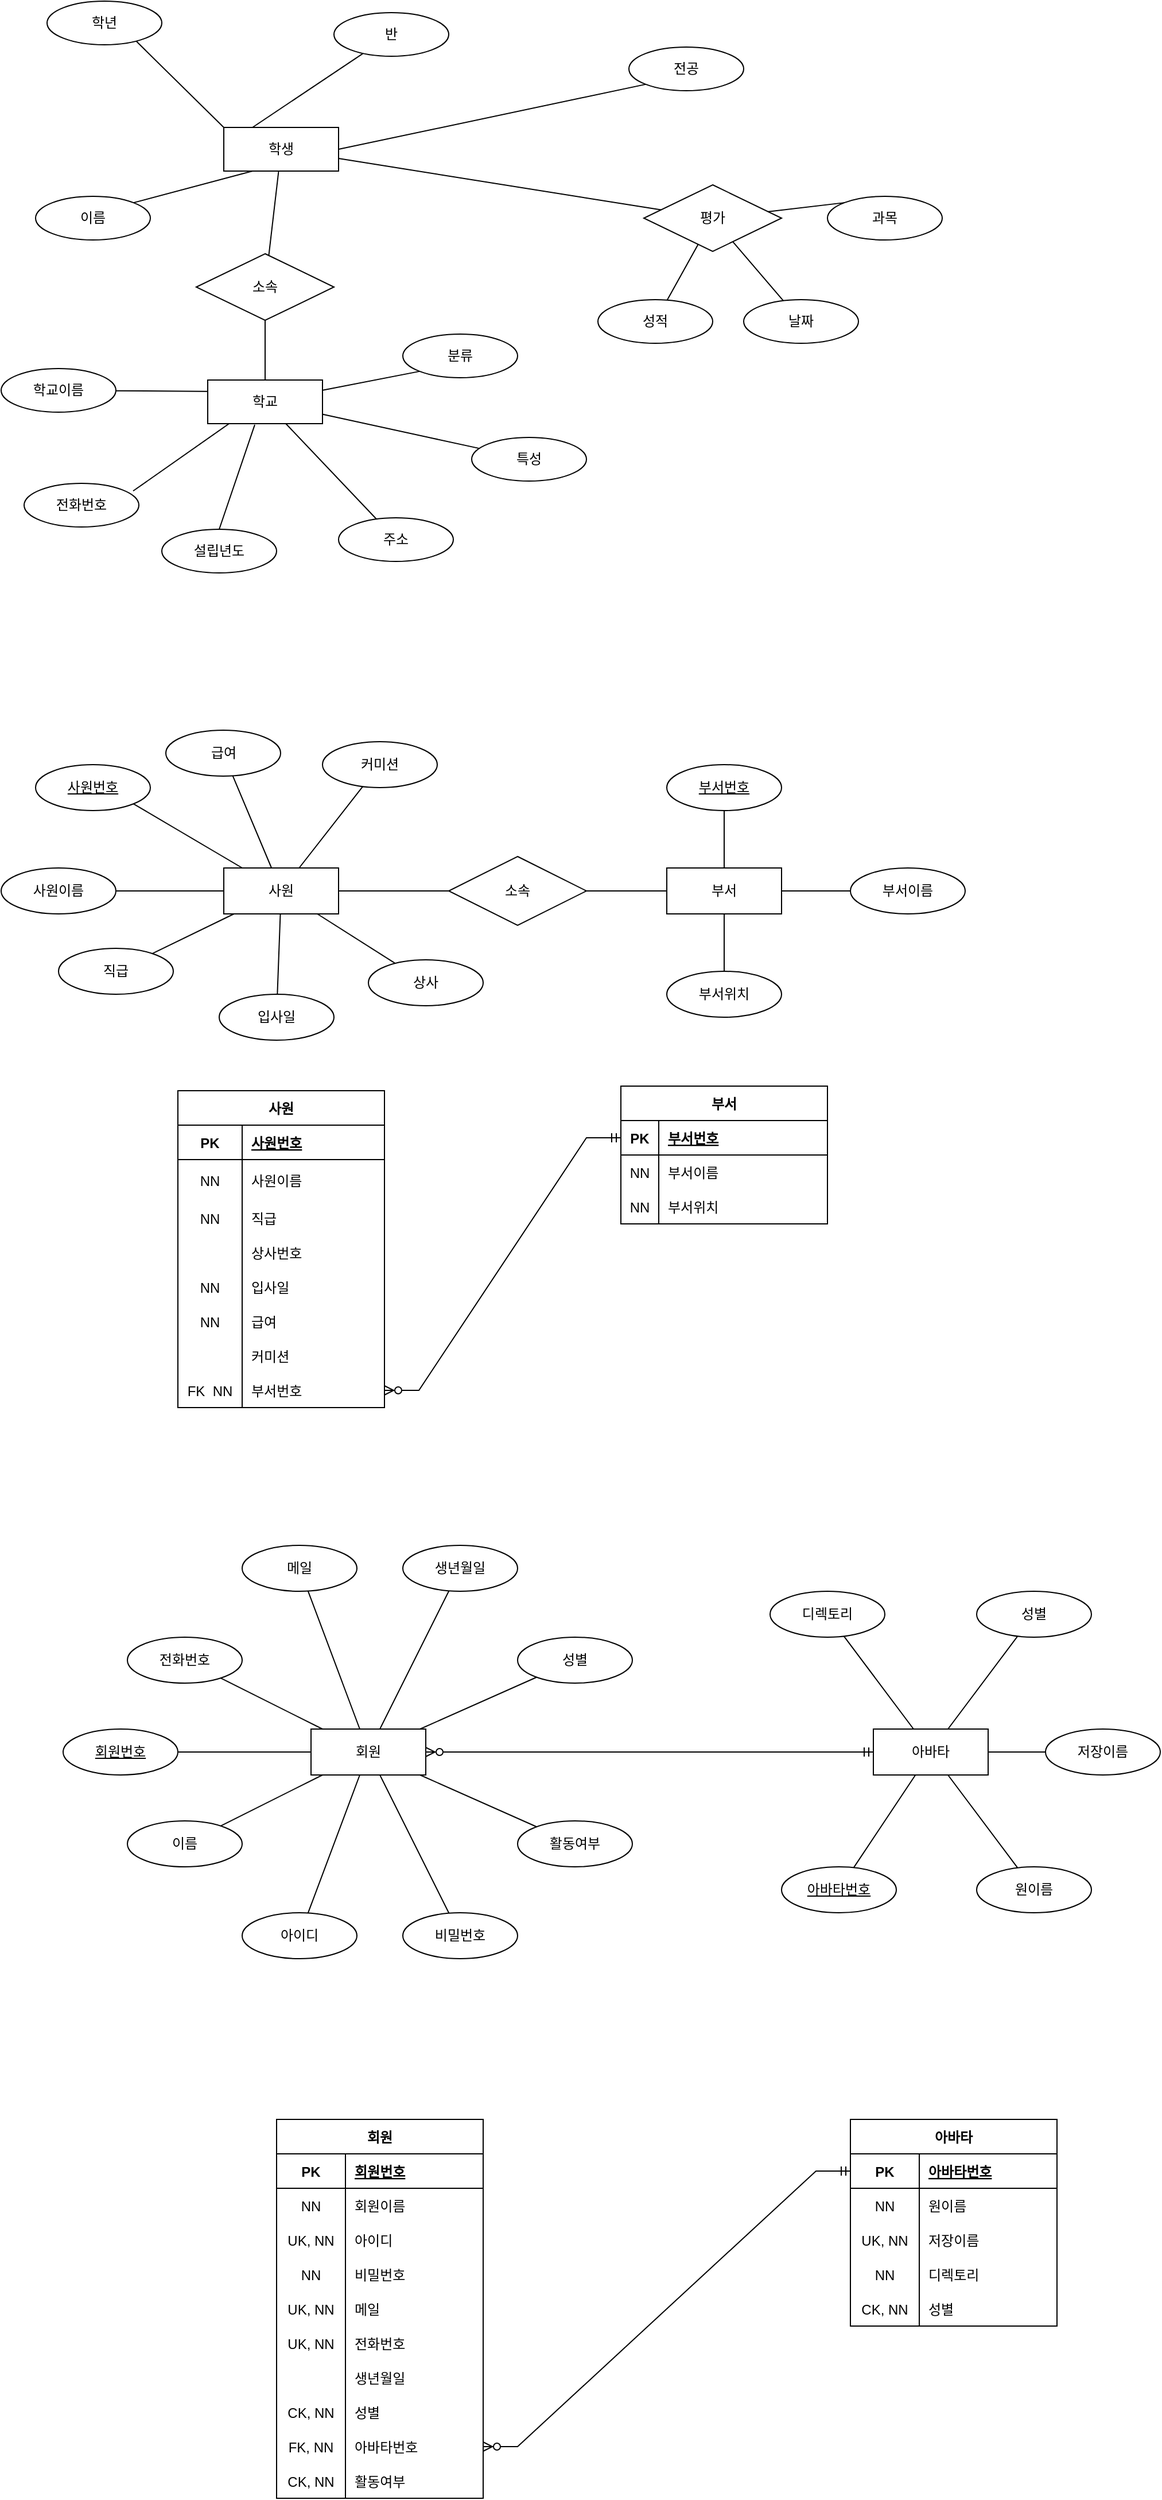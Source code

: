 <mxfile version="20.7.4" type="github" pages="3">
  <diagram id="ONA5C4xJHWepoG9_HhDA" name="페이지-1">
    <mxGraphModel dx="1434" dy="739" grid="1" gridSize="10" guides="1" tooltips="1" connect="1" arrows="1" fold="1" page="1" pageScale="1" pageWidth="827" pageHeight="1169" math="0" shadow="0">
      <root>
        <mxCell id="0" />
        <mxCell id="1" parent="0" />
        <mxCell id="_ZMfRT7RSPDCqV6Wskip-1" value="학생" style="whiteSpace=wrap;html=1;align=center;" parent="1" vertex="1">
          <mxGeometry x="364" y="165" width="100" height="38" as="geometry" />
        </mxCell>
        <mxCell id="_ZMfRT7RSPDCqV6Wskip-2" value="이름" style="ellipse;whiteSpace=wrap;html=1;align=center;" parent="1" vertex="1">
          <mxGeometry x="200" y="225" width="100" height="38" as="geometry" />
        </mxCell>
        <mxCell id="_ZMfRT7RSPDCqV6Wskip-3" value="학교" style="ellipse;whiteSpace=wrap;html=1;align=center;" parent="1" vertex="1">
          <mxGeometry x="350" y="385" width="100" height="38" as="geometry" />
        </mxCell>
        <mxCell id="_ZMfRT7RSPDCqV6Wskip-4" value="학년&lt;span style=&quot;color: rgba(0, 0, 0, 0); font-family: monospace; font-size: 0px; text-align: start;&quot;&gt;%3CmxGraphModel%3E%3Croot%3E%3CmxCell%20id%3D%220%22%2F%3E%3CmxCell%20id%3D%221%22%20parent%3D%220%22%2F%3E%3CmxCell%20id%3D%222%22%20value%3D%22Attribute%22%20style%3D%22ellipse%3BwhiteSpace%3Dwrap%3Bhtml%3D1%3Balign%3Dcenter%3B%22%20vertex%3D%221%22%20parent%3D%221%22%3E%3CmxGeometry%20x%3D%22240%22%20y%3D%22390%22%20width%3D%22100%22%20height%3D%2240%22%20as%3D%22geometry%22%2F%3E%3C%2FmxCell%3E%3C%2Froot%3E%3C%2FmxGraphModel%3E&lt;/span&gt;&lt;span style=&quot;color: rgba(0, 0, 0, 0); font-family: monospace; font-size: 0px; text-align: start;&quot;&gt;%3CmxGraphModel%3E%3Croot%3E%3CmxCell%20id%3D%220%22%2F%3E%3CmxCell%20id%3D%221%22%20parent%3D%220%22%2F%3E%3CmxCell%20id%3D%222%22%20value%3D%22Attribute%22%20style%3D%22ellipse%3BwhiteSpace%3Dwrap%3Bhtml%3D1%3Balign%3Dcenter%3B%22%20vertex%3D%221%22%20parent%3D%221%22%3E%3CmxGeometry%20x%3D%22240%22%20y%3D%22390%22%20width%3D%22100%22%20height%3D%2240%22%20as%3D%22geometry%22%2F%3E%3C%2FmxCell%3E%3C%2Froot%3E%3C%2FmxGraphModel%3E&lt;/span&gt;" style="ellipse;whiteSpace=wrap;html=1;align=center;" parent="1" vertex="1">
          <mxGeometry x="210" y="55" width="100" height="38" as="geometry" />
        </mxCell>
        <mxCell id="_ZMfRT7RSPDCqV6Wskip-5" value="전공" style="ellipse;whiteSpace=wrap;html=1;align=center;" parent="1" vertex="1">
          <mxGeometry x="717" y="95" width="100" height="38" as="geometry" />
        </mxCell>
        <mxCell id="_ZMfRT7RSPDCqV6Wskip-6" value="성적" style="ellipse;whiteSpace=wrap;html=1;align=center;" parent="1" vertex="1">
          <mxGeometry x="690" y="315" width="100" height="38" as="geometry" />
        </mxCell>
        <mxCell id="_ZMfRT7RSPDCqV6Wskip-7" value="반" style="ellipse;whiteSpace=wrap;html=1;align=center;" parent="1" vertex="1">
          <mxGeometry x="460" y="65" width="100" height="38" as="geometry" />
        </mxCell>
        <mxCell id="_ZMfRT7RSPDCqV6Wskip-8" value="" style="endArrow=none;html=1;rounded=0;exitX=1;exitY=0;exitDx=0;exitDy=0;entryX=0.25;entryY=1;entryDx=0;entryDy=0;" parent="1" source="_ZMfRT7RSPDCqV6Wskip-2" target="_ZMfRT7RSPDCqV6Wskip-1" edge="1">
          <mxGeometry relative="1" as="geometry">
            <mxPoint x="330" y="295" as="sourcePoint" />
            <mxPoint x="490" y="295" as="targetPoint" />
          </mxGeometry>
        </mxCell>
        <mxCell id="_ZMfRT7RSPDCqV6Wskip-10" value="" style="endArrow=none;html=1;rounded=0;" parent="1" source="_ZMfRT7RSPDCqV6Wskip-1" target="_ZMfRT7RSPDCqV6Wskip-35" edge="1">
          <mxGeometry relative="1" as="geometry">
            <mxPoint x="330" y="295" as="sourcePoint" />
            <mxPoint x="590" y="255" as="targetPoint" />
          </mxGeometry>
        </mxCell>
        <mxCell id="_ZMfRT7RSPDCqV6Wskip-11" value="" style="endArrow=none;html=1;rounded=0;exitX=1;exitY=0.5;exitDx=0;exitDy=0;entryX=0;entryY=1;entryDx=0;entryDy=0;" parent="1" source="_ZMfRT7RSPDCqV6Wskip-1" target="_ZMfRT7RSPDCqV6Wskip-5" edge="1">
          <mxGeometry relative="1" as="geometry">
            <mxPoint x="330" y="295" as="sourcePoint" />
            <mxPoint x="540" y="175" as="targetPoint" />
          </mxGeometry>
        </mxCell>
        <mxCell id="_ZMfRT7RSPDCqV6Wskip-12" value="" style="endArrow=none;html=1;rounded=0;exitX=0.78;exitY=0.925;exitDx=0;exitDy=0;exitPerimeter=0;entryX=0;entryY=0;entryDx=0;entryDy=0;" parent="1" source="_ZMfRT7RSPDCqV6Wskip-4" target="_ZMfRT7RSPDCqV6Wskip-1" edge="1">
          <mxGeometry relative="1" as="geometry">
            <mxPoint x="330" y="295" as="sourcePoint" />
            <mxPoint x="490" y="295" as="targetPoint" />
          </mxGeometry>
        </mxCell>
        <mxCell id="_ZMfRT7RSPDCqV6Wskip-13" value="" style="endArrow=none;html=1;rounded=0;exitX=0.25;exitY=0;exitDx=0;exitDy=0;" parent="1" source="_ZMfRT7RSPDCqV6Wskip-1" target="_ZMfRT7RSPDCqV6Wskip-7" edge="1">
          <mxGeometry relative="1" as="geometry">
            <mxPoint x="330" y="295" as="sourcePoint" />
            <mxPoint x="490" y="295" as="targetPoint" />
          </mxGeometry>
        </mxCell>
        <mxCell id="_ZMfRT7RSPDCqV6Wskip-15" value="학교이름" style="ellipse;whiteSpace=wrap;html=1;align=center;" parent="1" vertex="1">
          <mxGeometry x="170" y="375" width="100" height="38" as="geometry" />
        </mxCell>
        <mxCell id="_ZMfRT7RSPDCqV6Wskip-16" value="분류" style="ellipse;whiteSpace=wrap;html=1;align=center;" parent="1" vertex="1">
          <mxGeometry x="520" y="345" width="100" height="38" as="geometry" />
        </mxCell>
        <mxCell id="_ZMfRT7RSPDCqV6Wskip-17" value="특성" style="ellipse;whiteSpace=wrap;html=1;align=center;" parent="1" vertex="1">
          <mxGeometry x="580" y="435" width="100" height="38" as="geometry" />
        </mxCell>
        <mxCell id="_ZMfRT7RSPDCqV6Wskip-18" value="전화번호" style="ellipse;whiteSpace=wrap;html=1;align=center;" parent="1" vertex="1">
          <mxGeometry x="190" y="475" width="100" height="38" as="geometry" />
        </mxCell>
        <mxCell id="_ZMfRT7RSPDCqV6Wskip-19" value="주소&lt;span style=&quot;color: rgba(0, 0, 0, 0); font-family: monospace; font-size: 0px; text-align: start;&quot;&gt;%3CmxGraphModel%3E%3Croot%3E%3CmxCell%20id%3D%220%22%2F%3E%3CmxCell%20id%3D%221%22%20parent%3D%220%22%2F%3E%3CmxCell%20id%3D%222%22%20value%3D%22Attribute%22%20style%3D%22ellipse%3BwhiteSpace%3Dwrap%3Bhtml%3D1%3Balign%3Dcenter%3B%22%20vertex%3D%221%22%20parent%3D%221%22%3E%3CmxGeometry%20x%3D%22200%22%20y%3D%22480%22%20width%3D%22100%22%20height%3D%2240%22%20as%3D%22geometry%22%2F%3E%3C%2FmxCell%3E%3C%2Froot%3E%3C%2FmxGraphModel%3E&lt;/span&gt;" style="ellipse;whiteSpace=wrap;html=1;align=center;" parent="1" vertex="1">
          <mxGeometry x="464" y="505" width="100" height="38" as="geometry" />
        </mxCell>
        <mxCell id="_ZMfRT7RSPDCqV6Wskip-20" value="설립년도" style="ellipse;whiteSpace=wrap;html=1;align=center;" parent="1" vertex="1">
          <mxGeometry x="310" y="515" width="100" height="38" as="geometry" />
        </mxCell>
        <mxCell id="_ZMfRT7RSPDCqV6Wskip-21" value="" style="endArrow=none;html=1;rounded=0;" parent="1" source="_ZMfRT7RSPDCqV6Wskip-15" edge="1">
          <mxGeometry relative="1" as="geometry">
            <mxPoint x="330" y="395" as="sourcePoint" />
            <mxPoint x="360" y="395" as="targetPoint" />
          </mxGeometry>
        </mxCell>
        <mxCell id="_ZMfRT7RSPDCqV6Wskip-22" value="" style="endArrow=none;html=1;rounded=0;exitX=0.95;exitY=0.175;exitDx=0;exitDy=0;exitPerimeter=0;" parent="1" source="_ZMfRT7RSPDCqV6Wskip-18" edge="1">
          <mxGeometry relative="1" as="geometry">
            <mxPoint x="330" y="395" as="sourcePoint" />
            <mxPoint x="380" y="415" as="targetPoint" />
          </mxGeometry>
        </mxCell>
        <mxCell id="_ZMfRT7RSPDCqV6Wskip-23" value="" style="endArrow=none;html=1;rounded=0;entryX=0.5;entryY=0;entryDx=0;entryDy=0;exitX=0.41;exitY=1.025;exitDx=0;exitDy=0;exitPerimeter=0;" parent="1" source="_ZMfRT7RSPDCqV6Wskip-34" target="_ZMfRT7RSPDCqV6Wskip-20" edge="1">
          <mxGeometry relative="1" as="geometry">
            <mxPoint x="390" y="415" as="sourcePoint" />
            <mxPoint x="490" y="395" as="targetPoint" />
          </mxGeometry>
        </mxCell>
        <mxCell id="_ZMfRT7RSPDCqV6Wskip-24" value="" style="endArrow=none;html=1;rounded=0;" parent="1" source="_ZMfRT7RSPDCqV6Wskip-3" target="_ZMfRT7RSPDCqV6Wskip-19" edge="1">
          <mxGeometry relative="1" as="geometry">
            <mxPoint x="330" y="395" as="sourcePoint" />
            <mxPoint x="510" y="485" as="targetPoint" />
          </mxGeometry>
        </mxCell>
        <mxCell id="_ZMfRT7RSPDCqV6Wskip-25" value="" style="endArrow=none;html=1;rounded=0;" parent="1" source="_ZMfRT7RSPDCqV6Wskip-3" target="_ZMfRT7RSPDCqV6Wskip-17" edge="1">
          <mxGeometry relative="1" as="geometry">
            <mxPoint x="330" y="395" as="sourcePoint" />
            <mxPoint x="490" y="395" as="targetPoint" />
          </mxGeometry>
        </mxCell>
        <mxCell id="_ZMfRT7RSPDCqV6Wskip-26" value="" style="endArrow=none;html=1;rounded=0;entryX=0;entryY=1;entryDx=0;entryDy=0;exitX=0.97;exitY=0.25;exitDx=0;exitDy=0;exitPerimeter=0;" parent="1" source="_ZMfRT7RSPDCqV6Wskip-3" target="_ZMfRT7RSPDCqV6Wskip-16" edge="1">
          <mxGeometry relative="1" as="geometry">
            <mxPoint x="330" y="395" as="sourcePoint" />
            <mxPoint x="490" y="395" as="targetPoint" />
          </mxGeometry>
        </mxCell>
        <mxCell id="_ZMfRT7RSPDCqV6Wskip-27" value="소속" style="shape=rhombus;perimeter=rhombusPerimeter;whiteSpace=wrap;html=1;align=center;" parent="1" vertex="1">
          <mxGeometry x="340" y="275" width="120" height="58" as="geometry" />
        </mxCell>
        <mxCell id="_ZMfRT7RSPDCqV6Wskip-28" value="" style="endArrow=none;html=1;rounded=0;" parent="1" source="_ZMfRT7RSPDCqV6Wskip-1" target="_ZMfRT7RSPDCqV6Wskip-27" edge="1">
          <mxGeometry relative="1" as="geometry">
            <mxPoint x="330" y="395" as="sourcePoint" />
            <mxPoint x="490" y="395" as="targetPoint" />
          </mxGeometry>
        </mxCell>
        <mxCell id="_ZMfRT7RSPDCqV6Wskip-29" value="" style="endArrow=none;html=1;rounded=0;" parent="1" source="_ZMfRT7RSPDCqV6Wskip-27" target="_ZMfRT7RSPDCqV6Wskip-3" edge="1">
          <mxGeometry relative="1" as="geometry">
            <mxPoint x="330" y="395" as="sourcePoint" />
            <mxPoint x="410" y="405" as="targetPoint" />
          </mxGeometry>
        </mxCell>
        <mxCell id="_ZMfRT7RSPDCqV6Wskip-34" value="학교" style="whiteSpace=wrap;html=1;align=center;" parent="1" vertex="1">
          <mxGeometry x="350" y="385" width="100" height="38" as="geometry" />
        </mxCell>
        <mxCell id="_ZMfRT7RSPDCqV6Wskip-35" value="평가" style="shape=rhombus;perimeter=rhombusPerimeter;whiteSpace=wrap;html=1;align=center;" parent="1" vertex="1">
          <mxGeometry x="730" y="215" width="120" height="58" as="geometry" />
        </mxCell>
        <mxCell id="_ZMfRT7RSPDCqV6Wskip-36" value="" style="endArrow=none;html=1;rounded=0;" parent="1" source="_ZMfRT7RSPDCqV6Wskip-35" target="_ZMfRT7RSPDCqV6Wskip-6" edge="1">
          <mxGeometry relative="1" as="geometry">
            <mxPoint x="330" y="395" as="sourcePoint" />
            <mxPoint x="490" y="395" as="targetPoint" />
          </mxGeometry>
        </mxCell>
        <mxCell id="_ZMfRT7RSPDCqV6Wskip-37" value="날짜" style="ellipse;whiteSpace=wrap;html=1;align=center;" parent="1" vertex="1">
          <mxGeometry x="817" y="315" width="100" height="38" as="geometry" />
        </mxCell>
        <mxCell id="_ZMfRT7RSPDCqV6Wskip-38" value="" style="endArrow=none;html=1;rounded=0;" parent="1" source="_ZMfRT7RSPDCqV6Wskip-35" target="_ZMfRT7RSPDCqV6Wskip-37" edge="1">
          <mxGeometry relative="1" as="geometry">
            <mxPoint x="330" y="395" as="sourcePoint" />
            <mxPoint x="490" y="395" as="targetPoint" />
          </mxGeometry>
        </mxCell>
        <mxCell id="_ZMfRT7RSPDCqV6Wskip-39" value="과목" style="ellipse;whiteSpace=wrap;html=1;align=center;" parent="1" vertex="1">
          <mxGeometry x="890" y="225" width="100" height="38" as="geometry" />
        </mxCell>
        <mxCell id="_ZMfRT7RSPDCqV6Wskip-40" value="" style="endArrow=none;html=1;rounded=0;entryX=0;entryY=0;entryDx=0;entryDy=0;" parent="1" source="_ZMfRT7RSPDCqV6Wskip-35" target="_ZMfRT7RSPDCqV6Wskip-39" edge="1">
          <mxGeometry relative="1" as="geometry">
            <mxPoint x="330" y="395" as="sourcePoint" />
            <mxPoint x="490" y="395" as="targetPoint" />
          </mxGeometry>
        </mxCell>
        <mxCell id="_ZMfRT7RSPDCqV6Wskip-41" value="부서" style="shape=table;startSize=30;container=1;collapsible=1;childLayout=tableLayout;fixedRows=1;rowLines=0;fontStyle=1;align=center;resizeLast=1;" parent="1" vertex="1">
          <mxGeometry x="710" y="1000" width="180" height="120" as="geometry" />
        </mxCell>
        <mxCell id="_ZMfRT7RSPDCqV6Wskip-42" value="" style="shape=tableRow;horizontal=0;startSize=0;swimlaneHead=0;swimlaneBody=0;fillColor=none;collapsible=0;dropTarget=0;points=[[0,0.5],[1,0.5]];portConstraint=eastwest;top=0;left=0;right=0;bottom=1;" parent="_ZMfRT7RSPDCqV6Wskip-41" vertex="1">
          <mxGeometry y="30" width="180" height="30" as="geometry" />
        </mxCell>
        <mxCell id="_ZMfRT7RSPDCqV6Wskip-43" value="PK" style="shape=partialRectangle;connectable=0;fillColor=none;top=0;left=0;bottom=0;right=0;fontStyle=1;overflow=hidden;" parent="_ZMfRT7RSPDCqV6Wskip-42" vertex="1">
          <mxGeometry width="33" height="30" as="geometry">
            <mxRectangle width="33" height="30" as="alternateBounds" />
          </mxGeometry>
        </mxCell>
        <mxCell id="_ZMfRT7RSPDCqV6Wskip-44" value="부서번호" style="shape=partialRectangle;connectable=0;fillColor=none;top=0;left=0;bottom=0;right=0;align=left;spacingLeft=6;fontStyle=5;overflow=hidden;" parent="_ZMfRT7RSPDCqV6Wskip-42" vertex="1">
          <mxGeometry x="33" width="147" height="30" as="geometry">
            <mxRectangle width="147" height="30" as="alternateBounds" />
          </mxGeometry>
        </mxCell>
        <mxCell id="_ZMfRT7RSPDCqV6Wskip-45" value="" style="shape=tableRow;horizontal=0;startSize=0;swimlaneHead=0;swimlaneBody=0;fillColor=none;collapsible=0;dropTarget=0;points=[[0,0.5],[1,0.5]];portConstraint=eastwest;top=0;left=0;right=0;bottom=0;" parent="_ZMfRT7RSPDCqV6Wskip-41" vertex="1">
          <mxGeometry y="60" width="180" height="30" as="geometry" />
        </mxCell>
        <mxCell id="_ZMfRT7RSPDCqV6Wskip-46" value="NN" style="shape=partialRectangle;connectable=0;fillColor=none;top=0;left=0;bottom=0;right=0;editable=1;overflow=hidden;" parent="_ZMfRT7RSPDCqV6Wskip-45" vertex="1">
          <mxGeometry width="33" height="30" as="geometry">
            <mxRectangle width="33" height="30" as="alternateBounds" />
          </mxGeometry>
        </mxCell>
        <mxCell id="_ZMfRT7RSPDCqV6Wskip-47" value="부서이름" style="shape=partialRectangle;connectable=0;fillColor=none;top=0;left=0;bottom=0;right=0;align=left;spacingLeft=6;overflow=hidden;" parent="_ZMfRT7RSPDCqV6Wskip-45" vertex="1">
          <mxGeometry x="33" width="147" height="30" as="geometry">
            <mxRectangle width="147" height="30" as="alternateBounds" />
          </mxGeometry>
        </mxCell>
        <mxCell id="_ZMfRT7RSPDCqV6Wskip-48" value="" style="shape=tableRow;horizontal=0;startSize=0;swimlaneHead=0;swimlaneBody=0;fillColor=none;collapsible=0;dropTarget=0;points=[[0,0.5],[1,0.5]];portConstraint=eastwest;top=0;left=0;right=0;bottom=0;" parent="_ZMfRT7RSPDCqV6Wskip-41" vertex="1">
          <mxGeometry y="90" width="180" height="30" as="geometry" />
        </mxCell>
        <mxCell id="_ZMfRT7RSPDCqV6Wskip-49" value="NN" style="shape=partialRectangle;connectable=0;fillColor=none;top=0;left=0;bottom=0;right=0;editable=1;overflow=hidden;" parent="_ZMfRT7RSPDCqV6Wskip-48" vertex="1">
          <mxGeometry width="33" height="30" as="geometry">
            <mxRectangle width="33" height="30" as="alternateBounds" />
          </mxGeometry>
        </mxCell>
        <mxCell id="_ZMfRT7RSPDCqV6Wskip-50" value="부서위치" style="shape=partialRectangle;connectable=0;fillColor=none;top=0;left=0;bottom=0;right=0;align=left;spacingLeft=6;overflow=hidden;" parent="_ZMfRT7RSPDCqV6Wskip-48" vertex="1">
          <mxGeometry x="33" width="147" height="30" as="geometry">
            <mxRectangle width="147" height="30" as="alternateBounds" />
          </mxGeometry>
        </mxCell>
        <mxCell id="_ZMfRT7RSPDCqV6Wskip-54" value="사원" style="whiteSpace=wrap;html=1;align=center;" parent="1" vertex="1">
          <mxGeometry x="364" y="810" width="100" height="40" as="geometry" />
        </mxCell>
        <mxCell id="_ZMfRT7RSPDCqV6Wskip-55" value="사원이름" style="ellipse;whiteSpace=wrap;html=1;align=center;" parent="1" vertex="1">
          <mxGeometry x="170" y="810" width="100" height="40" as="geometry" />
        </mxCell>
        <mxCell id="_ZMfRT7RSPDCqV6Wskip-57" value="직급" style="ellipse;whiteSpace=wrap;html=1;align=center;" parent="1" vertex="1">
          <mxGeometry x="220" y="880" width="100" height="40" as="geometry" />
        </mxCell>
        <mxCell id="_ZMfRT7RSPDCqV6Wskip-58" value="입사일" style="ellipse;whiteSpace=wrap;html=1;align=center;" parent="1" vertex="1">
          <mxGeometry x="360" y="920" width="100" height="40" as="geometry" />
        </mxCell>
        <mxCell id="_ZMfRT7RSPDCqV6Wskip-59" value="상사" style="ellipse;whiteSpace=wrap;html=1;align=center;" parent="1" vertex="1">
          <mxGeometry x="490" y="890" width="100" height="40" as="geometry" />
        </mxCell>
        <mxCell id="_ZMfRT7RSPDCqV6Wskip-60" value="급여" style="ellipse;whiteSpace=wrap;html=1;align=center;" parent="1" vertex="1">
          <mxGeometry x="313.5" y="690" width="100" height="40" as="geometry" />
        </mxCell>
        <mxCell id="_ZMfRT7RSPDCqV6Wskip-61" value="커미션" style="ellipse;whiteSpace=wrap;html=1;align=center;" parent="1" vertex="1">
          <mxGeometry x="450" y="700" width="100" height="40" as="geometry" />
        </mxCell>
        <mxCell id="_ZMfRT7RSPDCqV6Wskip-62" value="부서이름" style="ellipse;whiteSpace=wrap;html=1;align=center;" parent="1" vertex="1">
          <mxGeometry x="910" y="810" width="100" height="40" as="geometry" />
        </mxCell>
        <mxCell id="_ZMfRT7RSPDCqV6Wskip-63" value="부서위치" style="ellipse;whiteSpace=wrap;html=1;align=center;" parent="1" vertex="1">
          <mxGeometry x="750" y="900" width="100" height="40" as="geometry" />
        </mxCell>
        <mxCell id="_ZMfRT7RSPDCqV6Wskip-64" value="부서" style="whiteSpace=wrap;html=1;align=center;" parent="1" vertex="1">
          <mxGeometry x="750" y="810" width="100" height="40" as="geometry" />
        </mxCell>
        <mxCell id="_ZMfRT7RSPDCqV6Wskip-65" value="" style="endArrow=none;html=1;rounded=0;" parent="1" source="_ZMfRT7RSPDCqV6Wskip-63" target="_ZMfRT7RSPDCqV6Wskip-64" edge="1">
          <mxGeometry relative="1" as="geometry">
            <mxPoint x="330" y="750" as="sourcePoint" />
            <mxPoint x="490" y="750" as="targetPoint" />
          </mxGeometry>
        </mxCell>
        <mxCell id="_ZMfRT7RSPDCqV6Wskip-66" value="" style="endArrow=none;html=1;rounded=0;" parent="1" source="_ZMfRT7RSPDCqV6Wskip-64" target="_ZMfRT7RSPDCqV6Wskip-62" edge="1">
          <mxGeometry relative="1" as="geometry">
            <mxPoint x="330" y="750" as="sourcePoint" />
            <mxPoint x="490" y="750" as="targetPoint" />
          </mxGeometry>
        </mxCell>
        <mxCell id="_ZMfRT7RSPDCqV6Wskip-68" value="부서번호" style="ellipse;whiteSpace=wrap;html=1;align=center;fontStyle=4;" parent="1" vertex="1">
          <mxGeometry x="750" y="720" width="100" height="40" as="geometry" />
        </mxCell>
        <mxCell id="_ZMfRT7RSPDCqV6Wskip-69" value="" style="endArrow=none;html=1;rounded=0;" parent="1" source="_ZMfRT7RSPDCqV6Wskip-64" target="_ZMfRT7RSPDCqV6Wskip-68" edge="1">
          <mxGeometry relative="1" as="geometry">
            <mxPoint x="330" y="750" as="sourcePoint" />
            <mxPoint x="490" y="750" as="targetPoint" />
          </mxGeometry>
        </mxCell>
        <mxCell id="_ZMfRT7RSPDCqV6Wskip-70" value="소속" style="shape=rhombus;perimeter=rhombusPerimeter;whiteSpace=wrap;html=1;align=center;" parent="1" vertex="1">
          <mxGeometry x="560" y="800" width="120" height="60" as="geometry" />
        </mxCell>
        <mxCell id="_ZMfRT7RSPDCqV6Wskip-71" value="" style="endArrow=none;html=1;rounded=0;" parent="1" source="_ZMfRT7RSPDCqV6Wskip-54" target="_ZMfRT7RSPDCqV6Wskip-70" edge="1">
          <mxGeometry relative="1" as="geometry">
            <mxPoint x="330" y="750" as="sourcePoint" />
            <mxPoint x="490" y="750" as="targetPoint" />
          </mxGeometry>
        </mxCell>
        <mxCell id="_ZMfRT7RSPDCqV6Wskip-72" value="" style="endArrow=none;html=1;rounded=0;" parent="1" source="_ZMfRT7RSPDCqV6Wskip-70" target="_ZMfRT7RSPDCqV6Wskip-64" edge="1">
          <mxGeometry relative="1" as="geometry">
            <mxPoint x="330" y="750" as="sourcePoint" />
            <mxPoint x="490" y="750" as="targetPoint" />
          </mxGeometry>
        </mxCell>
        <mxCell id="_ZMfRT7RSPDCqV6Wskip-73" value="" style="endArrow=none;html=1;rounded=0;" parent="1" source="_ZMfRT7RSPDCqV6Wskip-55" target="_ZMfRT7RSPDCqV6Wskip-54" edge="1">
          <mxGeometry relative="1" as="geometry">
            <mxPoint x="330" y="750" as="sourcePoint" />
            <mxPoint x="490" y="750" as="targetPoint" />
          </mxGeometry>
        </mxCell>
        <mxCell id="_ZMfRT7RSPDCqV6Wskip-74" value="" style="endArrow=none;html=1;rounded=0;" parent="1" source="_ZMfRT7RSPDCqV6Wskip-57" target="_ZMfRT7RSPDCqV6Wskip-54" edge="1">
          <mxGeometry relative="1" as="geometry">
            <mxPoint x="330" y="750" as="sourcePoint" />
            <mxPoint x="490" y="750" as="targetPoint" />
          </mxGeometry>
        </mxCell>
        <mxCell id="_ZMfRT7RSPDCqV6Wskip-75" value="" style="endArrow=none;html=1;rounded=0;" parent="1" source="_ZMfRT7RSPDCqV6Wskip-58" target="_ZMfRT7RSPDCqV6Wskip-54" edge="1">
          <mxGeometry relative="1" as="geometry">
            <mxPoint x="330" y="750" as="sourcePoint" />
            <mxPoint x="490" y="750" as="targetPoint" />
          </mxGeometry>
        </mxCell>
        <mxCell id="_ZMfRT7RSPDCqV6Wskip-76" value="" style="endArrow=none;html=1;rounded=0;" parent="1" source="_ZMfRT7RSPDCqV6Wskip-54" target="_ZMfRT7RSPDCqV6Wskip-59" edge="1">
          <mxGeometry relative="1" as="geometry">
            <mxPoint x="330" y="750" as="sourcePoint" />
            <mxPoint x="490" y="750" as="targetPoint" />
          </mxGeometry>
        </mxCell>
        <mxCell id="_ZMfRT7RSPDCqV6Wskip-77" value="" style="endArrow=none;html=1;rounded=0;" parent="1" source="_ZMfRT7RSPDCqV6Wskip-60" target="_ZMfRT7RSPDCqV6Wskip-54" edge="1">
          <mxGeometry relative="1" as="geometry">
            <mxPoint x="330" y="750" as="sourcePoint" />
            <mxPoint x="490" y="750" as="targetPoint" />
          </mxGeometry>
        </mxCell>
        <mxCell id="_ZMfRT7RSPDCqV6Wskip-78" value="" style="endArrow=none;html=1;rounded=0;" parent="1" source="_ZMfRT7RSPDCqV6Wskip-54" target="_ZMfRT7RSPDCqV6Wskip-61" edge="1">
          <mxGeometry relative="1" as="geometry">
            <mxPoint x="330" y="750" as="sourcePoint" />
            <mxPoint x="490" y="750" as="targetPoint" />
          </mxGeometry>
        </mxCell>
        <mxCell id="_ZMfRT7RSPDCqV6Wskip-79" value="사원번호" style="ellipse;whiteSpace=wrap;html=1;align=center;fontStyle=4;" parent="1" vertex="1">
          <mxGeometry x="200" y="720" width="100" height="40" as="geometry" />
        </mxCell>
        <mxCell id="_ZMfRT7RSPDCqV6Wskip-80" value="" style="endArrow=none;html=1;rounded=0;exitX=1;exitY=1;exitDx=0;exitDy=0;" parent="1" source="_ZMfRT7RSPDCqV6Wskip-79" target="_ZMfRT7RSPDCqV6Wskip-54" edge="1">
          <mxGeometry relative="1" as="geometry">
            <mxPoint x="330" y="750" as="sourcePoint" />
            <mxPoint x="490" y="750" as="targetPoint" />
          </mxGeometry>
        </mxCell>
        <mxCell id="_ZMfRT7RSPDCqV6Wskip-81" value="사원" style="shape=table;startSize=30;container=1;collapsible=1;childLayout=tableLayout;fixedRows=1;rowLines=0;fontStyle=1;align=center;resizeLast=1;" parent="1" vertex="1">
          <mxGeometry x="324" y="1004" width="180" height="276" as="geometry" />
        </mxCell>
        <mxCell id="_ZMfRT7RSPDCqV6Wskip-82" value="" style="shape=tableRow;horizontal=0;startSize=0;swimlaneHead=0;swimlaneBody=0;fillColor=none;collapsible=0;dropTarget=0;points=[[0,0.5],[1,0.5]];portConstraint=eastwest;top=0;left=0;right=0;bottom=1;" parent="_ZMfRT7RSPDCqV6Wskip-81" vertex="1">
          <mxGeometry y="30" width="180" height="30" as="geometry" />
        </mxCell>
        <mxCell id="_ZMfRT7RSPDCqV6Wskip-83" value="PK" style="shape=partialRectangle;connectable=0;fillColor=none;top=0;left=0;bottom=0;right=0;fontStyle=1;overflow=hidden;" parent="_ZMfRT7RSPDCqV6Wskip-82" vertex="1">
          <mxGeometry width="56" height="30" as="geometry">
            <mxRectangle width="56" height="30" as="alternateBounds" />
          </mxGeometry>
        </mxCell>
        <mxCell id="_ZMfRT7RSPDCqV6Wskip-84" value="사원번호" style="shape=partialRectangle;connectable=0;fillColor=none;top=0;left=0;bottom=0;right=0;align=left;spacingLeft=6;fontStyle=5;overflow=hidden;" parent="_ZMfRT7RSPDCqV6Wskip-82" vertex="1">
          <mxGeometry x="56" width="124" height="30" as="geometry">
            <mxRectangle width="124" height="30" as="alternateBounds" />
          </mxGeometry>
        </mxCell>
        <mxCell id="_ZMfRT7RSPDCqV6Wskip-85" value="" style="shape=tableRow;horizontal=0;startSize=0;swimlaneHead=0;swimlaneBody=0;fillColor=none;collapsible=0;dropTarget=0;points=[[0,0.5],[1,0.5]];portConstraint=eastwest;top=0;left=0;right=0;bottom=0;" parent="_ZMfRT7RSPDCqV6Wskip-81" vertex="1">
          <mxGeometry y="60" width="180" height="36" as="geometry" />
        </mxCell>
        <mxCell id="_ZMfRT7RSPDCqV6Wskip-86" value="NN" style="shape=partialRectangle;connectable=0;fillColor=none;top=0;left=0;bottom=0;right=0;editable=1;overflow=hidden;" parent="_ZMfRT7RSPDCqV6Wskip-85" vertex="1">
          <mxGeometry width="56" height="36" as="geometry">
            <mxRectangle width="56" height="36" as="alternateBounds" />
          </mxGeometry>
        </mxCell>
        <mxCell id="_ZMfRT7RSPDCqV6Wskip-87" value="사원이름" style="shape=partialRectangle;connectable=0;fillColor=none;top=0;left=0;bottom=0;right=0;align=left;spacingLeft=6;overflow=hidden;" parent="_ZMfRT7RSPDCqV6Wskip-85" vertex="1">
          <mxGeometry x="56" width="124" height="36" as="geometry">
            <mxRectangle width="124" height="36" as="alternateBounds" />
          </mxGeometry>
        </mxCell>
        <mxCell id="_ZMfRT7RSPDCqV6Wskip-88" value="" style="shape=tableRow;horizontal=0;startSize=0;swimlaneHead=0;swimlaneBody=0;fillColor=none;collapsible=0;dropTarget=0;points=[[0,0.5],[1,0.5]];portConstraint=eastwest;top=0;left=0;right=0;bottom=0;" parent="_ZMfRT7RSPDCqV6Wskip-81" vertex="1">
          <mxGeometry y="96" width="180" height="30" as="geometry" />
        </mxCell>
        <mxCell id="_ZMfRT7RSPDCqV6Wskip-89" value="NN" style="shape=partialRectangle;connectable=0;fillColor=none;top=0;left=0;bottom=0;right=0;editable=1;overflow=hidden;" parent="_ZMfRT7RSPDCqV6Wskip-88" vertex="1">
          <mxGeometry width="56" height="30" as="geometry">
            <mxRectangle width="56" height="30" as="alternateBounds" />
          </mxGeometry>
        </mxCell>
        <mxCell id="_ZMfRT7RSPDCqV6Wskip-90" value="직급" style="shape=partialRectangle;connectable=0;fillColor=none;top=0;left=0;bottom=0;right=0;align=left;spacingLeft=6;overflow=hidden;" parent="_ZMfRT7RSPDCqV6Wskip-88" vertex="1">
          <mxGeometry x="56" width="124" height="30" as="geometry">
            <mxRectangle width="124" height="30" as="alternateBounds" />
          </mxGeometry>
        </mxCell>
        <mxCell id="_ZMfRT7RSPDCqV6Wskip-91" value="" style="shape=tableRow;horizontal=0;startSize=0;swimlaneHead=0;swimlaneBody=0;fillColor=none;collapsible=0;dropTarget=0;points=[[0,0.5],[1,0.5]];portConstraint=eastwest;top=0;left=0;right=0;bottom=0;" parent="_ZMfRT7RSPDCqV6Wskip-81" vertex="1">
          <mxGeometry y="126" width="180" height="30" as="geometry" />
        </mxCell>
        <mxCell id="_ZMfRT7RSPDCqV6Wskip-92" value="" style="shape=partialRectangle;connectable=0;fillColor=none;top=0;left=0;bottom=0;right=0;editable=1;overflow=hidden;" parent="_ZMfRT7RSPDCqV6Wskip-91" vertex="1">
          <mxGeometry width="56" height="30" as="geometry">
            <mxRectangle width="56" height="30" as="alternateBounds" />
          </mxGeometry>
        </mxCell>
        <mxCell id="_ZMfRT7RSPDCqV6Wskip-93" value="상사번호" style="shape=partialRectangle;connectable=0;fillColor=none;top=0;left=0;bottom=0;right=0;align=left;spacingLeft=6;overflow=hidden;" parent="_ZMfRT7RSPDCqV6Wskip-91" vertex="1">
          <mxGeometry x="56" width="124" height="30" as="geometry">
            <mxRectangle width="124" height="30" as="alternateBounds" />
          </mxGeometry>
        </mxCell>
        <mxCell id="_ZMfRT7RSPDCqV6Wskip-95" value="" style="shape=tableRow;horizontal=0;startSize=0;swimlaneHead=0;swimlaneBody=0;fillColor=none;collapsible=0;dropTarget=0;points=[[0,0.5],[1,0.5]];portConstraint=eastwest;top=0;left=0;right=0;bottom=0;" parent="_ZMfRT7RSPDCqV6Wskip-81" vertex="1">
          <mxGeometry y="156" width="180" height="30" as="geometry" />
        </mxCell>
        <mxCell id="_ZMfRT7RSPDCqV6Wskip-96" value="NN" style="shape=partialRectangle;connectable=0;fillColor=none;top=0;left=0;bottom=0;right=0;editable=1;overflow=hidden;" parent="_ZMfRT7RSPDCqV6Wskip-95" vertex="1">
          <mxGeometry width="56" height="30" as="geometry">
            <mxRectangle width="56" height="30" as="alternateBounds" />
          </mxGeometry>
        </mxCell>
        <mxCell id="_ZMfRT7RSPDCqV6Wskip-97" value="입사일" style="shape=partialRectangle;connectable=0;fillColor=none;top=0;left=0;bottom=0;right=0;align=left;spacingLeft=6;overflow=hidden;" parent="_ZMfRT7RSPDCqV6Wskip-95" vertex="1">
          <mxGeometry x="56" width="124" height="30" as="geometry">
            <mxRectangle width="124" height="30" as="alternateBounds" />
          </mxGeometry>
        </mxCell>
        <mxCell id="_ZMfRT7RSPDCqV6Wskip-99" value="" style="shape=tableRow;horizontal=0;startSize=0;swimlaneHead=0;swimlaneBody=0;fillColor=none;collapsible=0;dropTarget=0;points=[[0,0.5],[1,0.5]];portConstraint=eastwest;top=0;left=0;right=0;bottom=0;" parent="_ZMfRT7RSPDCqV6Wskip-81" vertex="1">
          <mxGeometry y="186" width="180" height="30" as="geometry" />
        </mxCell>
        <mxCell id="_ZMfRT7RSPDCqV6Wskip-100" value="NN" style="shape=partialRectangle;connectable=0;fillColor=none;top=0;left=0;bottom=0;right=0;editable=1;overflow=hidden;" parent="_ZMfRT7RSPDCqV6Wskip-99" vertex="1">
          <mxGeometry width="56" height="30" as="geometry">
            <mxRectangle width="56" height="30" as="alternateBounds" />
          </mxGeometry>
        </mxCell>
        <mxCell id="_ZMfRT7RSPDCqV6Wskip-101" value="급여" style="shape=partialRectangle;connectable=0;fillColor=none;top=0;left=0;bottom=0;right=0;align=left;spacingLeft=6;overflow=hidden;" parent="_ZMfRT7RSPDCqV6Wskip-99" vertex="1">
          <mxGeometry x="56" width="124" height="30" as="geometry">
            <mxRectangle width="124" height="30" as="alternateBounds" />
          </mxGeometry>
        </mxCell>
        <mxCell id="_ZMfRT7RSPDCqV6Wskip-103" value="" style="shape=tableRow;horizontal=0;startSize=0;swimlaneHead=0;swimlaneBody=0;fillColor=none;collapsible=0;dropTarget=0;points=[[0,0.5],[1,0.5]];portConstraint=eastwest;top=0;left=0;right=0;bottom=0;" parent="_ZMfRT7RSPDCqV6Wskip-81" vertex="1">
          <mxGeometry y="216" width="180" height="30" as="geometry" />
        </mxCell>
        <mxCell id="_ZMfRT7RSPDCqV6Wskip-104" value="" style="shape=partialRectangle;connectable=0;fillColor=none;top=0;left=0;bottom=0;right=0;editable=1;overflow=hidden;" parent="_ZMfRT7RSPDCqV6Wskip-103" vertex="1">
          <mxGeometry width="56" height="30" as="geometry">
            <mxRectangle width="56" height="30" as="alternateBounds" />
          </mxGeometry>
        </mxCell>
        <mxCell id="_ZMfRT7RSPDCqV6Wskip-105" value="커미션" style="shape=partialRectangle;connectable=0;fillColor=none;top=0;left=0;bottom=0;right=0;align=left;spacingLeft=6;overflow=hidden;" parent="_ZMfRT7RSPDCqV6Wskip-103" vertex="1">
          <mxGeometry x="56" width="124" height="30" as="geometry">
            <mxRectangle width="124" height="30" as="alternateBounds" />
          </mxGeometry>
        </mxCell>
        <mxCell id="_ZMfRT7RSPDCqV6Wskip-111" value="" style="shape=tableRow;horizontal=0;startSize=0;swimlaneHead=0;swimlaneBody=0;fillColor=none;collapsible=0;dropTarget=0;points=[[0,0.5],[1,0.5]];portConstraint=eastwest;top=0;left=0;right=0;bottom=0;" parent="_ZMfRT7RSPDCqV6Wskip-81" vertex="1">
          <mxGeometry y="246" width="180" height="30" as="geometry" />
        </mxCell>
        <mxCell id="_ZMfRT7RSPDCqV6Wskip-112" value="FK  NN" style="shape=partialRectangle;connectable=0;fillColor=none;top=0;left=0;bottom=0;right=0;fontStyle=0;overflow=hidden;" parent="_ZMfRT7RSPDCqV6Wskip-111" vertex="1">
          <mxGeometry width="56" height="30" as="geometry">
            <mxRectangle width="56" height="30" as="alternateBounds" />
          </mxGeometry>
        </mxCell>
        <mxCell id="_ZMfRT7RSPDCqV6Wskip-113" value="부서번호" style="shape=partialRectangle;connectable=0;fillColor=none;top=0;left=0;bottom=0;right=0;align=left;spacingLeft=6;fontStyle=0;overflow=hidden;" parent="_ZMfRT7RSPDCqV6Wskip-111" vertex="1">
          <mxGeometry x="56" width="124" height="30" as="geometry">
            <mxRectangle width="124" height="30" as="alternateBounds" />
          </mxGeometry>
        </mxCell>
        <mxCell id="_ZMfRT7RSPDCqV6Wskip-114" value="" style="edgeStyle=entityRelationEdgeStyle;fontSize=12;html=1;endArrow=ERzeroToMany;startArrow=ERmandOne;rounded=0;entryX=1;entryY=0.5;entryDx=0;entryDy=0;exitX=0;exitY=0.5;exitDx=0;exitDy=0;" parent="1" source="_ZMfRT7RSPDCqV6Wskip-42" target="_ZMfRT7RSPDCqV6Wskip-111" edge="1">
          <mxGeometry width="100" height="100" relative="1" as="geometry">
            <mxPoint x="580" y="1060" as="sourcePoint" />
            <mxPoint x="620" y="1030" as="targetPoint" />
          </mxGeometry>
        </mxCell>
        <mxCell id="_ZMfRT7RSPDCqV6Wskip-115" value="회원" style="whiteSpace=wrap;html=1;align=center;" parent="1" vertex="1">
          <mxGeometry x="440" y="1560" width="100" height="40" as="geometry" />
        </mxCell>
        <mxCell id="_ZMfRT7RSPDCqV6Wskip-116" value="회원번호" style="ellipse;whiteSpace=wrap;html=1;align=center;fontStyle=4;" parent="1" vertex="1">
          <mxGeometry x="224" y="1560" width="100" height="40" as="geometry" />
        </mxCell>
        <mxCell id="_ZMfRT7RSPDCqV6Wskip-117" value="이름" style="ellipse;whiteSpace=wrap;html=1;align=center;" parent="1" vertex="1">
          <mxGeometry x="280" y="1640" width="100" height="40" as="geometry" />
        </mxCell>
        <mxCell id="_ZMfRT7RSPDCqV6Wskip-118" value="아이디" style="ellipse;whiteSpace=wrap;html=1;align=center;" parent="1" vertex="1">
          <mxGeometry x="380" y="1720" width="100" height="40" as="geometry" />
        </mxCell>
        <mxCell id="_ZMfRT7RSPDCqV6Wskip-119" value="비밀번호" style="ellipse;whiteSpace=wrap;html=1;align=center;" parent="1" vertex="1">
          <mxGeometry x="520" y="1720" width="100" height="40" as="geometry" />
        </mxCell>
        <mxCell id="_ZMfRT7RSPDCqV6Wskip-120" value="전화번호" style="ellipse;whiteSpace=wrap;html=1;align=center;" parent="1" vertex="1">
          <mxGeometry x="280" y="1480" width="100" height="40" as="geometry" />
        </mxCell>
        <mxCell id="_ZMfRT7RSPDCqV6Wskip-121" value="메일" style="ellipse;whiteSpace=wrap;html=1;align=center;" parent="1" vertex="1">
          <mxGeometry x="380" y="1400" width="100" height="40" as="geometry" />
        </mxCell>
        <mxCell id="_ZMfRT7RSPDCqV6Wskip-122" value="생년월일" style="ellipse;whiteSpace=wrap;html=1;align=center;" parent="1" vertex="1">
          <mxGeometry x="520" y="1400" width="100" height="40" as="geometry" />
        </mxCell>
        <mxCell id="_ZMfRT7RSPDCqV6Wskip-123" value="성별" style="ellipse;whiteSpace=wrap;html=1;align=center;" parent="1" vertex="1">
          <mxGeometry x="620" y="1480" width="100" height="40" as="geometry" />
        </mxCell>
        <mxCell id="_ZMfRT7RSPDCqV6Wskip-124" value="활동여부" style="ellipse;whiteSpace=wrap;html=1;align=center;" parent="1" vertex="1">
          <mxGeometry x="620" y="1640" width="100" height="40" as="geometry" />
        </mxCell>
        <mxCell id="_ZMfRT7RSPDCqV6Wskip-126" value="" style="endArrow=none;html=1;rounded=0;" parent="1" source="_ZMfRT7RSPDCqV6Wskip-117" target="_ZMfRT7RSPDCqV6Wskip-115" edge="1">
          <mxGeometry relative="1" as="geometry">
            <mxPoint x="530" y="1800" as="sourcePoint" />
            <mxPoint x="690" y="1800" as="targetPoint" />
          </mxGeometry>
        </mxCell>
        <mxCell id="_ZMfRT7RSPDCqV6Wskip-127" value="" style="endArrow=none;html=1;rounded=0;" parent="1" source="_ZMfRT7RSPDCqV6Wskip-116" target="_ZMfRT7RSPDCqV6Wskip-115" edge="1">
          <mxGeometry relative="1" as="geometry">
            <mxPoint x="530" y="1800" as="sourcePoint" />
            <mxPoint x="690" y="1800" as="targetPoint" />
          </mxGeometry>
        </mxCell>
        <mxCell id="_ZMfRT7RSPDCqV6Wskip-128" value="" style="endArrow=none;html=1;rounded=0;" parent="1" source="_ZMfRT7RSPDCqV6Wskip-120" target="_ZMfRT7RSPDCqV6Wskip-115" edge="1">
          <mxGeometry relative="1" as="geometry">
            <mxPoint x="530" y="1800" as="sourcePoint" />
            <mxPoint x="690" y="1800" as="targetPoint" />
          </mxGeometry>
        </mxCell>
        <mxCell id="_ZMfRT7RSPDCqV6Wskip-129" value="" style="endArrow=none;html=1;rounded=0;" parent="1" source="_ZMfRT7RSPDCqV6Wskip-121" target="_ZMfRT7RSPDCqV6Wskip-115" edge="1">
          <mxGeometry relative="1" as="geometry">
            <mxPoint x="530" y="1800" as="sourcePoint" />
            <mxPoint x="690" y="1800" as="targetPoint" />
          </mxGeometry>
        </mxCell>
        <mxCell id="_ZMfRT7RSPDCqV6Wskip-130" value="" style="endArrow=none;html=1;rounded=0;" parent="1" source="_ZMfRT7RSPDCqV6Wskip-118" target="_ZMfRT7RSPDCqV6Wskip-115" edge="1">
          <mxGeometry relative="1" as="geometry">
            <mxPoint x="530" y="1800" as="sourcePoint" />
            <mxPoint x="690" y="1800" as="targetPoint" />
          </mxGeometry>
        </mxCell>
        <mxCell id="_ZMfRT7RSPDCqV6Wskip-131" value="" style="endArrow=none;html=1;rounded=0;" parent="1" source="_ZMfRT7RSPDCqV6Wskip-119" target="_ZMfRT7RSPDCqV6Wskip-115" edge="1">
          <mxGeometry relative="1" as="geometry">
            <mxPoint x="530" y="1800" as="sourcePoint" />
            <mxPoint x="690" y="1800" as="targetPoint" />
          </mxGeometry>
        </mxCell>
        <mxCell id="_ZMfRT7RSPDCqV6Wskip-132" value="" style="endArrow=none;html=1;rounded=0;" parent="1" source="_ZMfRT7RSPDCqV6Wskip-124" target="_ZMfRT7RSPDCqV6Wskip-115" edge="1">
          <mxGeometry relative="1" as="geometry">
            <mxPoint x="530" y="1800" as="sourcePoint" />
            <mxPoint x="690" y="1800" as="targetPoint" />
          </mxGeometry>
        </mxCell>
        <mxCell id="_ZMfRT7RSPDCqV6Wskip-133" value="" style="endArrow=none;html=1;rounded=0;" parent="1" source="_ZMfRT7RSPDCqV6Wskip-115" target="_ZMfRT7RSPDCqV6Wskip-123" edge="1">
          <mxGeometry relative="1" as="geometry">
            <mxPoint x="530" y="1800" as="sourcePoint" />
            <mxPoint x="690" y="1800" as="targetPoint" />
          </mxGeometry>
        </mxCell>
        <mxCell id="_ZMfRT7RSPDCqV6Wskip-134" value="" style="endArrow=none;html=1;rounded=0;" parent="1" source="_ZMfRT7RSPDCqV6Wskip-115" target="_ZMfRT7RSPDCqV6Wskip-122" edge="1">
          <mxGeometry relative="1" as="geometry">
            <mxPoint x="530" y="1800" as="sourcePoint" />
            <mxPoint x="690" y="1800" as="targetPoint" />
          </mxGeometry>
        </mxCell>
        <mxCell id="_ZMfRT7RSPDCqV6Wskip-135" value="아바타" style="whiteSpace=wrap;html=1;align=center;" parent="1" vertex="1">
          <mxGeometry x="930" y="1560" width="100" height="40" as="geometry" />
        </mxCell>
        <mxCell id="_ZMfRT7RSPDCqV6Wskip-136" value="아바타번호" style="ellipse;whiteSpace=wrap;html=1;align=center;fontStyle=4;" parent="1" vertex="1">
          <mxGeometry x="850" y="1680" width="100" height="40" as="geometry" />
        </mxCell>
        <mxCell id="_ZMfRT7RSPDCqV6Wskip-137" value="원이름" style="ellipse;whiteSpace=wrap;html=1;align=center;" parent="1" vertex="1">
          <mxGeometry x="1020" y="1680" width="100" height="40" as="geometry" />
        </mxCell>
        <mxCell id="_ZMfRT7RSPDCqV6Wskip-138" value="저장이름" style="ellipse;whiteSpace=wrap;html=1;align=center;" parent="1" vertex="1">
          <mxGeometry x="1080" y="1560" width="100" height="40" as="geometry" />
        </mxCell>
        <mxCell id="_ZMfRT7RSPDCqV6Wskip-139" value="디렉토리" style="ellipse;whiteSpace=wrap;html=1;align=center;" parent="1" vertex="1">
          <mxGeometry x="840" y="1440" width="100" height="40" as="geometry" />
        </mxCell>
        <mxCell id="_ZMfRT7RSPDCqV6Wskip-141" value="" style="endArrow=none;html=1;rounded=0;" parent="1" source="_ZMfRT7RSPDCqV6Wskip-135" target="_ZMfRT7RSPDCqV6Wskip-136" edge="1">
          <mxGeometry relative="1" as="geometry">
            <mxPoint x="530" y="1560" as="sourcePoint" />
            <mxPoint x="690" y="1560" as="targetPoint" />
          </mxGeometry>
        </mxCell>
        <mxCell id="_ZMfRT7RSPDCqV6Wskip-142" value="" style="endArrow=none;html=1;rounded=0;" parent="1" source="_ZMfRT7RSPDCqV6Wskip-139" target="_ZMfRT7RSPDCqV6Wskip-135" edge="1">
          <mxGeometry relative="1" as="geometry">
            <mxPoint x="530" y="1560" as="sourcePoint" />
            <mxPoint x="690" y="1560" as="targetPoint" />
          </mxGeometry>
        </mxCell>
        <mxCell id="_ZMfRT7RSPDCqV6Wskip-144" value="" style="endArrow=none;html=1;rounded=0;" parent="1" source="_ZMfRT7RSPDCqV6Wskip-137" target="_ZMfRT7RSPDCqV6Wskip-135" edge="1">
          <mxGeometry relative="1" as="geometry">
            <mxPoint x="530" y="1560" as="sourcePoint" />
            <mxPoint x="690" y="1560" as="targetPoint" />
          </mxGeometry>
        </mxCell>
        <mxCell id="_ZMfRT7RSPDCqV6Wskip-145" value="" style="endArrow=none;html=1;rounded=0;" parent="1" source="_ZMfRT7RSPDCqV6Wskip-135" target="_ZMfRT7RSPDCqV6Wskip-138" edge="1">
          <mxGeometry relative="1" as="geometry">
            <mxPoint x="530" y="1560" as="sourcePoint" />
            <mxPoint x="690" y="1560" as="targetPoint" />
          </mxGeometry>
        </mxCell>
        <mxCell id="_ZMfRT7RSPDCqV6Wskip-146" value="성별" style="ellipse;whiteSpace=wrap;html=1;align=center;" parent="1" vertex="1">
          <mxGeometry x="1020" y="1440" width="100" height="40" as="geometry" />
        </mxCell>
        <mxCell id="_ZMfRT7RSPDCqV6Wskip-147" value="" style="endArrow=none;html=1;rounded=0;" parent="1" source="_ZMfRT7RSPDCqV6Wskip-146" target="_ZMfRT7RSPDCqV6Wskip-135" edge="1">
          <mxGeometry relative="1" as="geometry">
            <mxPoint x="530" y="1560" as="sourcePoint" />
            <mxPoint x="690" y="1560" as="targetPoint" />
          </mxGeometry>
        </mxCell>
        <mxCell id="_ZMfRT7RSPDCqV6Wskip-148" value="" style="edgeStyle=entityRelationEdgeStyle;fontSize=12;html=1;endArrow=ERzeroToMany;startArrow=ERmandOne;rounded=0;" parent="1" source="_ZMfRT7RSPDCqV6Wskip-135" target="_ZMfRT7RSPDCqV6Wskip-115" edge="1">
          <mxGeometry width="100" height="100" relative="1" as="geometry">
            <mxPoint x="720" y="1540" as="sourcePoint" />
            <mxPoint x="900" y="1590" as="targetPoint" />
          </mxGeometry>
        </mxCell>
        <mxCell id="_ZMfRT7RSPDCqV6Wskip-149" value="회원" style="shape=table;startSize=30;container=1;collapsible=1;childLayout=tableLayout;fixedRows=1;rowLines=0;fontStyle=1;align=center;resizeLast=1;" parent="1" vertex="1">
          <mxGeometry x="410" y="1900" width="180" height="330" as="geometry" />
        </mxCell>
        <mxCell id="_ZMfRT7RSPDCqV6Wskip-150" value="" style="shape=tableRow;horizontal=0;startSize=0;swimlaneHead=0;swimlaneBody=0;fillColor=none;collapsible=0;dropTarget=0;points=[[0,0.5],[1,0.5]];portConstraint=eastwest;top=0;left=0;right=0;bottom=1;" parent="_ZMfRT7RSPDCqV6Wskip-149" vertex="1">
          <mxGeometry y="30" width="180" height="30" as="geometry" />
        </mxCell>
        <mxCell id="_ZMfRT7RSPDCqV6Wskip-151" value="PK" style="shape=partialRectangle;connectable=0;fillColor=none;top=0;left=0;bottom=0;right=0;fontStyle=1;overflow=hidden;" parent="_ZMfRT7RSPDCqV6Wskip-150" vertex="1">
          <mxGeometry width="60" height="30" as="geometry">
            <mxRectangle width="60" height="30" as="alternateBounds" />
          </mxGeometry>
        </mxCell>
        <mxCell id="_ZMfRT7RSPDCqV6Wskip-152" value="회원번호" style="shape=partialRectangle;connectable=0;fillColor=none;top=0;left=0;bottom=0;right=0;align=left;spacingLeft=6;fontStyle=5;overflow=hidden;" parent="_ZMfRT7RSPDCqV6Wskip-150" vertex="1">
          <mxGeometry x="60" width="120" height="30" as="geometry">
            <mxRectangle width="120" height="30" as="alternateBounds" />
          </mxGeometry>
        </mxCell>
        <mxCell id="_ZMfRT7RSPDCqV6Wskip-153" value="" style="shape=tableRow;horizontal=0;startSize=0;swimlaneHead=0;swimlaneBody=0;fillColor=none;collapsible=0;dropTarget=0;points=[[0,0.5],[1,0.5]];portConstraint=eastwest;top=0;left=0;right=0;bottom=0;" parent="_ZMfRT7RSPDCqV6Wskip-149" vertex="1">
          <mxGeometry y="60" width="180" height="30" as="geometry" />
        </mxCell>
        <mxCell id="_ZMfRT7RSPDCqV6Wskip-154" value="NN" style="shape=partialRectangle;connectable=0;fillColor=none;top=0;left=0;bottom=0;right=0;editable=1;overflow=hidden;" parent="_ZMfRT7RSPDCqV6Wskip-153" vertex="1">
          <mxGeometry width="60" height="30" as="geometry">
            <mxRectangle width="60" height="30" as="alternateBounds" />
          </mxGeometry>
        </mxCell>
        <mxCell id="_ZMfRT7RSPDCqV6Wskip-155" value="회원이름" style="shape=partialRectangle;connectable=0;fillColor=none;top=0;left=0;bottom=0;right=0;align=left;spacingLeft=6;overflow=hidden;" parent="_ZMfRT7RSPDCqV6Wskip-153" vertex="1">
          <mxGeometry x="60" width="120" height="30" as="geometry">
            <mxRectangle width="120" height="30" as="alternateBounds" />
          </mxGeometry>
        </mxCell>
        <mxCell id="_ZMfRT7RSPDCqV6Wskip-156" value="" style="shape=tableRow;horizontal=0;startSize=0;swimlaneHead=0;swimlaneBody=0;fillColor=none;collapsible=0;dropTarget=0;points=[[0,0.5],[1,0.5]];portConstraint=eastwest;top=0;left=0;right=0;bottom=0;" parent="_ZMfRT7RSPDCqV6Wskip-149" vertex="1">
          <mxGeometry y="90" width="180" height="30" as="geometry" />
        </mxCell>
        <mxCell id="_ZMfRT7RSPDCqV6Wskip-157" value="UK, NN" style="shape=partialRectangle;connectable=0;fillColor=none;top=0;left=0;bottom=0;right=0;editable=1;overflow=hidden;" parent="_ZMfRT7RSPDCqV6Wskip-156" vertex="1">
          <mxGeometry width="60" height="30" as="geometry">
            <mxRectangle width="60" height="30" as="alternateBounds" />
          </mxGeometry>
        </mxCell>
        <mxCell id="_ZMfRT7RSPDCqV6Wskip-158" value="아이디" style="shape=partialRectangle;connectable=0;fillColor=none;top=0;left=0;bottom=0;right=0;align=left;spacingLeft=6;overflow=hidden;" parent="_ZMfRT7RSPDCqV6Wskip-156" vertex="1">
          <mxGeometry x="60" width="120" height="30" as="geometry">
            <mxRectangle width="120" height="30" as="alternateBounds" />
          </mxGeometry>
        </mxCell>
        <mxCell id="_ZMfRT7RSPDCqV6Wskip-159" value="" style="shape=tableRow;horizontal=0;startSize=0;swimlaneHead=0;swimlaneBody=0;fillColor=none;collapsible=0;dropTarget=0;points=[[0,0.5],[1,0.5]];portConstraint=eastwest;top=0;left=0;right=0;bottom=0;" parent="_ZMfRT7RSPDCqV6Wskip-149" vertex="1">
          <mxGeometry y="120" width="180" height="30" as="geometry" />
        </mxCell>
        <mxCell id="_ZMfRT7RSPDCqV6Wskip-160" value="NN" style="shape=partialRectangle;connectable=0;fillColor=none;top=0;left=0;bottom=0;right=0;editable=1;overflow=hidden;" parent="_ZMfRT7RSPDCqV6Wskip-159" vertex="1">
          <mxGeometry width="60" height="30" as="geometry">
            <mxRectangle width="60" height="30" as="alternateBounds" />
          </mxGeometry>
        </mxCell>
        <mxCell id="_ZMfRT7RSPDCqV6Wskip-161" value="비밀번호" style="shape=partialRectangle;connectable=0;fillColor=none;top=0;left=0;bottom=0;right=0;align=left;spacingLeft=6;overflow=hidden;" parent="_ZMfRT7RSPDCqV6Wskip-159" vertex="1">
          <mxGeometry x="60" width="120" height="30" as="geometry">
            <mxRectangle width="120" height="30" as="alternateBounds" />
          </mxGeometry>
        </mxCell>
        <mxCell id="_ZMfRT7RSPDCqV6Wskip-167" value="" style="shape=tableRow;horizontal=0;startSize=0;swimlaneHead=0;swimlaneBody=0;fillColor=none;collapsible=0;dropTarget=0;points=[[0,0.5],[1,0.5]];portConstraint=eastwest;top=0;left=0;right=0;bottom=0;" parent="_ZMfRT7RSPDCqV6Wskip-149" vertex="1">
          <mxGeometry y="150" width="180" height="30" as="geometry" />
        </mxCell>
        <mxCell id="_ZMfRT7RSPDCqV6Wskip-168" value="UK, NN" style="shape=partialRectangle;connectable=0;fillColor=none;top=0;left=0;bottom=0;right=0;editable=1;overflow=hidden;" parent="_ZMfRT7RSPDCqV6Wskip-167" vertex="1">
          <mxGeometry width="60" height="30" as="geometry">
            <mxRectangle width="60" height="30" as="alternateBounds" />
          </mxGeometry>
        </mxCell>
        <mxCell id="_ZMfRT7RSPDCqV6Wskip-169" value="메일" style="shape=partialRectangle;connectable=0;fillColor=none;top=0;left=0;bottom=0;right=0;align=left;spacingLeft=6;overflow=hidden;" parent="_ZMfRT7RSPDCqV6Wskip-167" vertex="1">
          <mxGeometry x="60" width="120" height="30" as="geometry">
            <mxRectangle width="120" height="30" as="alternateBounds" />
          </mxGeometry>
        </mxCell>
        <mxCell id="_ZMfRT7RSPDCqV6Wskip-163" value="" style="shape=tableRow;horizontal=0;startSize=0;swimlaneHead=0;swimlaneBody=0;fillColor=none;collapsible=0;dropTarget=0;points=[[0,0.5],[1,0.5]];portConstraint=eastwest;top=0;left=0;right=0;bottom=0;" parent="_ZMfRT7RSPDCqV6Wskip-149" vertex="1">
          <mxGeometry y="180" width="180" height="30" as="geometry" />
        </mxCell>
        <mxCell id="_ZMfRT7RSPDCqV6Wskip-164" value="UK, NN" style="shape=partialRectangle;connectable=0;fillColor=none;top=0;left=0;bottom=0;right=0;editable=1;overflow=hidden;" parent="_ZMfRT7RSPDCqV6Wskip-163" vertex="1">
          <mxGeometry width="60" height="30" as="geometry">
            <mxRectangle width="60" height="30" as="alternateBounds" />
          </mxGeometry>
        </mxCell>
        <mxCell id="_ZMfRT7RSPDCqV6Wskip-165" value="전화번호" style="shape=partialRectangle;connectable=0;fillColor=none;top=0;left=0;bottom=0;right=0;align=left;spacingLeft=6;overflow=hidden;" parent="_ZMfRT7RSPDCqV6Wskip-163" vertex="1">
          <mxGeometry x="60" width="120" height="30" as="geometry">
            <mxRectangle width="120" height="30" as="alternateBounds" />
          </mxGeometry>
        </mxCell>
        <mxCell id="_ZMfRT7RSPDCqV6Wskip-171" value="" style="shape=tableRow;horizontal=0;startSize=0;swimlaneHead=0;swimlaneBody=0;fillColor=none;collapsible=0;dropTarget=0;points=[[0,0.5],[1,0.5]];portConstraint=eastwest;top=0;left=0;right=0;bottom=0;" parent="_ZMfRT7RSPDCqV6Wskip-149" vertex="1">
          <mxGeometry y="210" width="180" height="30" as="geometry" />
        </mxCell>
        <mxCell id="_ZMfRT7RSPDCqV6Wskip-172" value="" style="shape=partialRectangle;connectable=0;fillColor=none;top=0;left=0;bottom=0;right=0;editable=1;overflow=hidden;" parent="_ZMfRT7RSPDCqV6Wskip-171" vertex="1">
          <mxGeometry width="60" height="30" as="geometry">
            <mxRectangle width="60" height="30" as="alternateBounds" />
          </mxGeometry>
        </mxCell>
        <mxCell id="_ZMfRT7RSPDCqV6Wskip-173" value="생년월일" style="shape=partialRectangle;connectable=0;fillColor=none;top=0;left=0;bottom=0;right=0;align=left;spacingLeft=6;overflow=hidden;" parent="_ZMfRT7RSPDCqV6Wskip-171" vertex="1">
          <mxGeometry x="60" width="120" height="30" as="geometry">
            <mxRectangle width="120" height="30" as="alternateBounds" />
          </mxGeometry>
        </mxCell>
        <mxCell id="_ZMfRT7RSPDCqV6Wskip-180" value="" style="shape=tableRow;horizontal=0;startSize=0;swimlaneHead=0;swimlaneBody=0;fillColor=none;collapsible=0;dropTarget=0;points=[[0,0.5],[1,0.5]];portConstraint=eastwest;top=0;left=0;right=0;bottom=0;" parent="_ZMfRT7RSPDCqV6Wskip-149" vertex="1">
          <mxGeometry y="240" width="180" height="30" as="geometry" />
        </mxCell>
        <mxCell id="_ZMfRT7RSPDCqV6Wskip-181" value="CK, NN" style="shape=partialRectangle;connectable=0;fillColor=none;top=0;left=0;bottom=0;right=0;editable=1;overflow=hidden;" parent="_ZMfRT7RSPDCqV6Wskip-180" vertex="1">
          <mxGeometry width="60" height="30" as="geometry">
            <mxRectangle width="60" height="30" as="alternateBounds" />
          </mxGeometry>
        </mxCell>
        <mxCell id="_ZMfRT7RSPDCqV6Wskip-182" value="성별" style="shape=partialRectangle;connectable=0;fillColor=none;top=0;left=0;bottom=0;right=0;align=left;spacingLeft=6;overflow=hidden;" parent="_ZMfRT7RSPDCqV6Wskip-180" vertex="1">
          <mxGeometry x="60" width="120" height="30" as="geometry">
            <mxRectangle width="120" height="30" as="alternateBounds" />
          </mxGeometry>
        </mxCell>
        <mxCell id="_ZMfRT7RSPDCqV6Wskip-188" value="" style="shape=tableRow;horizontal=0;startSize=0;swimlaneHead=0;swimlaneBody=0;fillColor=none;collapsible=0;dropTarget=0;points=[[0,0.5],[1,0.5]];portConstraint=eastwest;top=0;left=0;right=0;bottom=0;" parent="_ZMfRT7RSPDCqV6Wskip-149" vertex="1">
          <mxGeometry y="270" width="180" height="30" as="geometry" />
        </mxCell>
        <mxCell id="_ZMfRT7RSPDCqV6Wskip-189" value="FK, NN" style="shape=partialRectangle;connectable=0;fillColor=none;top=0;left=0;bottom=0;right=0;fontStyle=0;overflow=hidden;" parent="_ZMfRT7RSPDCqV6Wskip-188" vertex="1">
          <mxGeometry width="60" height="30" as="geometry">
            <mxRectangle width="60" height="30" as="alternateBounds" />
          </mxGeometry>
        </mxCell>
        <mxCell id="_ZMfRT7RSPDCqV6Wskip-190" value="아바타번호" style="shape=partialRectangle;connectable=0;fillColor=none;top=0;left=0;bottom=0;right=0;align=left;spacingLeft=6;fontStyle=0;overflow=hidden;" parent="_ZMfRT7RSPDCqV6Wskip-188" vertex="1">
          <mxGeometry x="60" width="120" height="30" as="geometry">
            <mxRectangle width="120" height="30" as="alternateBounds" />
          </mxGeometry>
        </mxCell>
        <mxCell id="_ZMfRT7RSPDCqV6Wskip-184" value="" style="shape=tableRow;horizontal=0;startSize=0;swimlaneHead=0;swimlaneBody=0;fillColor=none;collapsible=0;dropTarget=0;points=[[0,0.5],[1,0.5]];portConstraint=eastwest;top=0;left=0;right=0;bottom=0;" parent="_ZMfRT7RSPDCqV6Wskip-149" vertex="1">
          <mxGeometry y="300" width="180" height="30" as="geometry" />
        </mxCell>
        <mxCell id="_ZMfRT7RSPDCqV6Wskip-185" value="CK, NN" style="shape=partialRectangle;connectable=0;fillColor=none;top=0;left=0;bottom=0;right=0;editable=1;overflow=hidden;" parent="_ZMfRT7RSPDCqV6Wskip-184" vertex="1">
          <mxGeometry width="60" height="30" as="geometry">
            <mxRectangle width="60" height="30" as="alternateBounds" />
          </mxGeometry>
        </mxCell>
        <mxCell id="_ZMfRT7RSPDCqV6Wskip-186" value="활동여부" style="shape=partialRectangle;connectable=0;fillColor=none;top=0;left=0;bottom=0;right=0;align=left;spacingLeft=6;overflow=hidden;" parent="_ZMfRT7RSPDCqV6Wskip-184" vertex="1">
          <mxGeometry x="60" width="120" height="30" as="geometry">
            <mxRectangle width="120" height="30" as="alternateBounds" />
          </mxGeometry>
        </mxCell>
        <mxCell id="_ZMfRT7RSPDCqV6Wskip-191" value="아바타" style="shape=table;startSize=30;container=1;collapsible=1;childLayout=tableLayout;fixedRows=1;rowLines=0;fontStyle=1;align=center;resizeLast=1;" parent="1" vertex="1">
          <mxGeometry x="910" y="1900" width="180" height="180" as="geometry" />
        </mxCell>
        <mxCell id="_ZMfRT7RSPDCqV6Wskip-192" value="" style="shape=tableRow;horizontal=0;startSize=0;swimlaneHead=0;swimlaneBody=0;fillColor=none;collapsible=0;dropTarget=0;points=[[0,0.5],[1,0.5]];portConstraint=eastwest;top=0;left=0;right=0;bottom=1;" parent="_ZMfRT7RSPDCqV6Wskip-191" vertex="1">
          <mxGeometry y="30" width="180" height="30" as="geometry" />
        </mxCell>
        <mxCell id="_ZMfRT7RSPDCqV6Wskip-193" value="PK" style="shape=partialRectangle;connectable=0;fillColor=none;top=0;left=0;bottom=0;right=0;fontStyle=1;overflow=hidden;" parent="_ZMfRT7RSPDCqV6Wskip-192" vertex="1">
          <mxGeometry width="60" height="30" as="geometry">
            <mxRectangle width="60" height="30" as="alternateBounds" />
          </mxGeometry>
        </mxCell>
        <mxCell id="_ZMfRT7RSPDCqV6Wskip-194" value="아바타번호" style="shape=partialRectangle;connectable=0;fillColor=none;top=0;left=0;bottom=0;right=0;align=left;spacingLeft=6;fontStyle=5;overflow=hidden;" parent="_ZMfRT7RSPDCqV6Wskip-192" vertex="1">
          <mxGeometry x="60" width="120" height="30" as="geometry">
            <mxRectangle width="120" height="30" as="alternateBounds" />
          </mxGeometry>
        </mxCell>
        <mxCell id="_ZMfRT7RSPDCqV6Wskip-195" value="" style="shape=tableRow;horizontal=0;startSize=0;swimlaneHead=0;swimlaneBody=0;fillColor=none;collapsible=0;dropTarget=0;points=[[0,0.5],[1,0.5]];portConstraint=eastwest;top=0;left=0;right=0;bottom=0;" parent="_ZMfRT7RSPDCqV6Wskip-191" vertex="1">
          <mxGeometry y="60" width="180" height="30" as="geometry" />
        </mxCell>
        <mxCell id="_ZMfRT7RSPDCqV6Wskip-196" value="NN" style="shape=partialRectangle;connectable=0;fillColor=none;top=0;left=0;bottom=0;right=0;editable=1;overflow=hidden;" parent="_ZMfRT7RSPDCqV6Wskip-195" vertex="1">
          <mxGeometry width="60" height="30" as="geometry">
            <mxRectangle width="60" height="30" as="alternateBounds" />
          </mxGeometry>
        </mxCell>
        <mxCell id="_ZMfRT7RSPDCqV6Wskip-197" value="원이름 " style="shape=partialRectangle;connectable=0;fillColor=none;top=0;left=0;bottom=0;right=0;align=left;spacingLeft=6;overflow=hidden;" parent="_ZMfRT7RSPDCqV6Wskip-195" vertex="1">
          <mxGeometry x="60" width="120" height="30" as="geometry">
            <mxRectangle width="120" height="30" as="alternateBounds" />
          </mxGeometry>
        </mxCell>
        <mxCell id="_ZMfRT7RSPDCqV6Wskip-198" value="" style="shape=tableRow;horizontal=0;startSize=0;swimlaneHead=0;swimlaneBody=0;fillColor=none;collapsible=0;dropTarget=0;points=[[0,0.5],[1,0.5]];portConstraint=eastwest;top=0;left=0;right=0;bottom=0;" parent="_ZMfRT7RSPDCqV6Wskip-191" vertex="1">
          <mxGeometry y="90" width="180" height="30" as="geometry" />
        </mxCell>
        <mxCell id="_ZMfRT7RSPDCqV6Wskip-199" value="UK, NN" style="shape=partialRectangle;connectable=0;fillColor=none;top=0;left=0;bottom=0;right=0;editable=1;overflow=hidden;" parent="_ZMfRT7RSPDCqV6Wskip-198" vertex="1">
          <mxGeometry width="60" height="30" as="geometry">
            <mxRectangle width="60" height="30" as="alternateBounds" />
          </mxGeometry>
        </mxCell>
        <mxCell id="_ZMfRT7RSPDCqV6Wskip-200" value="저장이름" style="shape=partialRectangle;connectable=0;fillColor=none;top=0;left=0;bottom=0;right=0;align=left;spacingLeft=6;overflow=hidden;" parent="_ZMfRT7RSPDCqV6Wskip-198" vertex="1">
          <mxGeometry x="60" width="120" height="30" as="geometry">
            <mxRectangle width="120" height="30" as="alternateBounds" />
          </mxGeometry>
        </mxCell>
        <mxCell id="_ZMfRT7RSPDCqV6Wskip-205" value="" style="shape=tableRow;horizontal=0;startSize=0;swimlaneHead=0;swimlaneBody=0;fillColor=none;collapsible=0;dropTarget=0;points=[[0,0.5],[1,0.5]];portConstraint=eastwest;top=0;left=0;right=0;bottom=0;" parent="_ZMfRT7RSPDCqV6Wskip-191" vertex="1">
          <mxGeometry y="120" width="180" height="30" as="geometry" />
        </mxCell>
        <mxCell id="_ZMfRT7RSPDCqV6Wskip-206" value="NN" style="shape=partialRectangle;connectable=0;fillColor=none;top=0;left=0;bottom=0;right=0;editable=1;overflow=hidden;" parent="_ZMfRT7RSPDCqV6Wskip-205" vertex="1">
          <mxGeometry width="60" height="30" as="geometry">
            <mxRectangle width="60" height="30" as="alternateBounds" />
          </mxGeometry>
        </mxCell>
        <mxCell id="_ZMfRT7RSPDCqV6Wskip-207" value="디렉토리" style="shape=partialRectangle;connectable=0;fillColor=none;top=0;left=0;bottom=0;right=0;align=left;spacingLeft=6;overflow=hidden;" parent="_ZMfRT7RSPDCqV6Wskip-205" vertex="1">
          <mxGeometry x="60" width="120" height="30" as="geometry">
            <mxRectangle width="120" height="30" as="alternateBounds" />
          </mxGeometry>
        </mxCell>
        <mxCell id="_ZMfRT7RSPDCqV6Wskip-201" value="" style="shape=tableRow;horizontal=0;startSize=0;swimlaneHead=0;swimlaneBody=0;fillColor=none;collapsible=0;dropTarget=0;points=[[0,0.5],[1,0.5]];portConstraint=eastwest;top=0;left=0;right=0;bottom=0;" parent="_ZMfRT7RSPDCqV6Wskip-191" vertex="1">
          <mxGeometry y="150" width="180" height="30" as="geometry" />
        </mxCell>
        <mxCell id="_ZMfRT7RSPDCqV6Wskip-202" value="CK, NN" style="shape=partialRectangle;connectable=0;fillColor=none;top=0;left=0;bottom=0;right=0;editable=1;overflow=hidden;" parent="_ZMfRT7RSPDCqV6Wskip-201" vertex="1">
          <mxGeometry width="60" height="30" as="geometry">
            <mxRectangle width="60" height="30" as="alternateBounds" />
          </mxGeometry>
        </mxCell>
        <mxCell id="_ZMfRT7RSPDCqV6Wskip-203" value="성별" style="shape=partialRectangle;connectable=0;fillColor=none;top=0;left=0;bottom=0;right=0;align=left;spacingLeft=6;overflow=hidden;" parent="_ZMfRT7RSPDCqV6Wskip-201" vertex="1">
          <mxGeometry x="60" width="120" height="30" as="geometry">
            <mxRectangle width="120" height="30" as="alternateBounds" />
          </mxGeometry>
        </mxCell>
        <mxCell id="_ZMfRT7RSPDCqV6Wskip-208" value="" style="edgeStyle=entityRelationEdgeStyle;fontSize=12;html=1;endArrow=ERzeroToMany;startArrow=ERmandOne;rounded=0;" parent="1" source="_ZMfRT7RSPDCqV6Wskip-192" target="_ZMfRT7RSPDCqV6Wskip-188" edge="1">
          <mxGeometry width="100" height="100" relative="1" as="geometry">
            <mxPoint x="560" y="1830" as="sourcePoint" />
            <mxPoint x="660" y="1730" as="targetPoint" />
          </mxGeometry>
        </mxCell>
      </root>
    </mxGraphModel>
  </diagram>
  <diagram id="dN_f0vmKgCxXPRi4desn" name="페이지-2">
    <mxGraphModel dx="1974" dy="1760" grid="1" gridSize="10" guides="1" tooltips="1" connect="1" arrows="1" fold="1" page="1" pageScale="1" pageWidth="827" pageHeight="1169" math="0" shadow="0">
      <root>
        <mxCell id="0" />
        <mxCell id="1" parent="0" />
        <mxCell id="Mrj03mLIkOhzKWHhpGuj-2" value="방명록" style="whiteSpace=wrap;html=1;align=center;" parent="1" vertex="1">
          <mxGeometry x="20" y="-100" width="100" height="40" as="geometry" />
        </mxCell>
        <mxCell id="Mrj03mLIkOhzKWHhpGuj-3" value="작성일" style="ellipse;whiteSpace=wrap;html=1;align=center;" parent="1" vertex="1">
          <mxGeometry x="-140" y="-10" width="100" height="40" as="geometry" />
        </mxCell>
        <mxCell id="Mrj03mLIkOhzKWHhpGuj-6" value="본문" style="ellipse;whiteSpace=wrap;html=1;align=center;" parent="1" vertex="1">
          <mxGeometry x="10" y="50" width="100" height="40" as="geometry" />
        </mxCell>
        <mxCell id="P-g3UuDw4_n-AiX2MpgF-2" value="" style="endArrow=none;html=1;rounded=0;" parent="1" source="-Fpl2g8jMZMvy56w-rkm-17" target="Mrj03mLIkOhzKWHhpGuj-2" edge="1">
          <mxGeometry relative="1" as="geometry">
            <mxPoint x="240" y="280" as="sourcePoint" />
            <mxPoint x="510" y="450" as="targetPoint" />
          </mxGeometry>
        </mxCell>
        <mxCell id="P-g3UuDw4_n-AiX2MpgF-3" value="" style="endArrow=none;html=1;rounded=0;" parent="1" source="Mrj03mLIkOhzKWHhpGuj-3" target="Mrj03mLIkOhzKWHhpGuj-2" edge="1">
          <mxGeometry relative="1" as="geometry">
            <mxPoint x="350" y="450" as="sourcePoint" />
            <mxPoint x="510" y="450" as="targetPoint" />
          </mxGeometry>
        </mxCell>
        <mxCell id="P-g3UuDw4_n-AiX2MpgF-5" value="" style="endArrow=none;html=1;rounded=0;" parent="1" source="Mrj03mLIkOhzKWHhpGuj-6" target="Mrj03mLIkOhzKWHhpGuj-2" edge="1">
          <mxGeometry relative="1" as="geometry">
            <mxPoint x="350" y="450" as="sourcePoint" />
            <mxPoint x="510" y="450" as="targetPoint" />
          </mxGeometry>
        </mxCell>
        <mxCell id="P-g3UuDw4_n-AiX2MpgF-8" value="방명록" style="shape=table;startSize=20;container=1;collapsible=1;childLayout=tableLayout;fixedRows=1;rowLines=0;fontStyle=1;align=center;resizeLast=1;" parent="1" vertex="1">
          <mxGeometry x="186" y="460" width="180" height="150" as="geometry" />
        </mxCell>
        <mxCell id="P-g3UuDw4_n-AiX2MpgF-9" value="" style="shape=tableRow;horizontal=0;startSize=0;swimlaneHead=0;swimlaneBody=0;fillColor=none;collapsible=0;dropTarget=0;points=[[0,0.5],[1,0.5]];portConstraint=eastwest;top=0;left=0;right=0;bottom=1;" parent="P-g3UuDw4_n-AiX2MpgF-8" vertex="1">
          <mxGeometry y="20" width="180" height="30" as="geometry" />
        </mxCell>
        <mxCell id="P-g3UuDw4_n-AiX2MpgF-10" value="PK" style="shape=partialRectangle;connectable=0;fillColor=none;top=0;left=0;bottom=0;right=0;fontStyle=1;overflow=hidden;" parent="P-g3UuDw4_n-AiX2MpgF-9" vertex="1">
          <mxGeometry width="60" height="30" as="geometry">
            <mxRectangle width="60" height="30" as="alternateBounds" />
          </mxGeometry>
        </mxCell>
        <mxCell id="P-g3UuDw4_n-AiX2MpgF-11" value="글번호" style="shape=partialRectangle;connectable=0;fillColor=none;top=0;left=0;bottom=0;right=0;align=left;spacingLeft=6;fontStyle=5;overflow=hidden;" parent="P-g3UuDw4_n-AiX2MpgF-9" vertex="1">
          <mxGeometry x="60" width="120" height="30" as="geometry">
            <mxRectangle width="120" height="30" as="alternateBounds" />
          </mxGeometry>
        </mxCell>
        <mxCell id="P-g3UuDw4_n-AiX2MpgF-12" value="" style="shape=tableRow;horizontal=0;startSize=0;swimlaneHead=0;swimlaneBody=0;fillColor=none;collapsible=0;dropTarget=0;points=[[0,0.5],[1,0.5]];portConstraint=eastwest;top=0;left=0;right=0;bottom=0;" parent="P-g3UuDw4_n-AiX2MpgF-8" vertex="1">
          <mxGeometry y="50" width="180" height="30" as="geometry" />
        </mxCell>
        <mxCell id="P-g3UuDw4_n-AiX2MpgF-13" value="NN" style="shape=partialRectangle;connectable=0;fillColor=none;top=0;left=0;bottom=0;right=0;editable=1;overflow=hidden;" parent="P-g3UuDw4_n-AiX2MpgF-12" vertex="1">
          <mxGeometry width="60" height="30" as="geometry">
            <mxRectangle width="60" height="30" as="alternateBounds" />
          </mxGeometry>
        </mxCell>
        <mxCell id="P-g3UuDw4_n-AiX2MpgF-14" value="작성일" style="shape=partialRectangle;connectable=0;fillColor=none;top=0;left=0;bottom=0;right=0;align=left;spacingLeft=6;overflow=hidden;" parent="P-g3UuDw4_n-AiX2MpgF-12" vertex="1">
          <mxGeometry x="60" width="120" height="30" as="geometry">
            <mxRectangle width="120" height="30" as="alternateBounds" />
          </mxGeometry>
        </mxCell>
        <mxCell id="P-g3UuDw4_n-AiX2MpgF-15" value="" style="shape=tableRow;horizontal=0;startSize=0;swimlaneHead=0;swimlaneBody=0;fillColor=none;collapsible=0;dropTarget=0;points=[[0,0.5],[1,0.5]];portConstraint=eastwest;top=0;left=0;right=0;bottom=0;" parent="P-g3UuDw4_n-AiX2MpgF-8" vertex="1">
          <mxGeometry y="80" width="180" height="30" as="geometry" />
        </mxCell>
        <mxCell id="P-g3UuDw4_n-AiX2MpgF-16" value="UK, NN" style="shape=partialRectangle;connectable=0;fillColor=none;top=0;left=0;bottom=0;right=0;editable=1;overflow=hidden;" parent="P-g3UuDw4_n-AiX2MpgF-15" vertex="1">
          <mxGeometry width="60" height="30" as="geometry">
            <mxRectangle width="60" height="30" as="alternateBounds" />
          </mxGeometry>
        </mxCell>
        <mxCell id="P-g3UuDw4_n-AiX2MpgF-17" value="회원번호" style="shape=partialRectangle;connectable=0;fillColor=none;top=0;left=0;bottom=0;right=0;align=left;spacingLeft=6;overflow=hidden;" parent="P-g3UuDw4_n-AiX2MpgF-15" vertex="1">
          <mxGeometry x="60" width="120" height="30" as="geometry">
            <mxRectangle width="120" height="30" as="alternateBounds" />
          </mxGeometry>
        </mxCell>
        <mxCell id="P-g3UuDw4_n-AiX2MpgF-18" value="" style="shape=tableRow;horizontal=0;startSize=0;swimlaneHead=0;swimlaneBody=0;fillColor=none;collapsible=0;dropTarget=0;points=[[0,0.5],[1,0.5]];portConstraint=eastwest;top=0;left=0;right=0;bottom=0;" parent="P-g3UuDw4_n-AiX2MpgF-8" vertex="1">
          <mxGeometry y="110" width="180" height="30" as="geometry" />
        </mxCell>
        <mxCell id="P-g3UuDw4_n-AiX2MpgF-19" value="NN" style="shape=partialRectangle;connectable=0;fillColor=none;top=0;left=0;bottom=0;right=0;editable=1;overflow=hidden;" parent="P-g3UuDw4_n-AiX2MpgF-18" vertex="1">
          <mxGeometry width="60" height="30" as="geometry">
            <mxRectangle width="60" height="30" as="alternateBounds" />
          </mxGeometry>
        </mxCell>
        <mxCell id="P-g3UuDw4_n-AiX2MpgF-20" value="본문" style="shape=partialRectangle;connectable=0;fillColor=none;top=0;left=0;bottom=0;right=0;align=left;spacingLeft=6;overflow=hidden;" parent="P-g3UuDw4_n-AiX2MpgF-18" vertex="1">
          <mxGeometry x="60" width="120" height="30" as="geometry">
            <mxRectangle width="120" height="30" as="alternateBounds" />
          </mxGeometry>
        </mxCell>
        <mxCell id="-Fpl2g8jMZMvy56w-rkm-16" value="" style="edgeStyle=entityRelationEdgeStyle;fontSize=12;html=1;endArrow=ERmandOne;startArrow=ERmandOne;rounded=0;exitX=1;exitY=0.5;exitDx=0;exitDy=0;entryX=0;entryY=0.5;entryDx=0;entryDy=0;" parent="1" source="P-g3UuDw4_n-AiX2MpgF-15" target="ejcSbpR4tDSUamHRShED-2" edge="1">
          <mxGeometry width="100" height="100" relative="1" as="geometry">
            <mxPoint x="380" y="500" as="sourcePoint" />
            <mxPoint x="520.0" y="535" as="targetPoint" />
          </mxGeometry>
        </mxCell>
        <mxCell id="-Fpl2g8jMZMvy56w-rkm-17" value="글번호" style="ellipse;whiteSpace=wrap;html=1;align=center;fontStyle=4;" parent="1" vertex="1">
          <mxGeometry x="-180" y="-100" width="100" height="40" as="geometry" />
        </mxCell>
        <mxCell id="ysUeqqyphVKcgBW8LxDo-1" value="회원" style="whiteSpace=wrap;html=1;align=center;" parent="1" vertex="1">
          <mxGeometry x="426" y="-100" width="100" height="40" as="geometry" />
        </mxCell>
        <mxCell id="ysUeqqyphVKcgBW8LxDo-2" value="회원번호" style="ellipse;whiteSpace=wrap;html=1;align=center;fontStyle=4;" parent="1" vertex="1">
          <mxGeometry x="200" y="-50" width="100" height="40" as="geometry" />
        </mxCell>
        <mxCell id="ysUeqqyphVKcgBW8LxDo-3" value="이름" style="ellipse;whiteSpace=wrap;html=1;align=center;" parent="1" vertex="1">
          <mxGeometry x="266" y="20" width="100" height="40" as="geometry" />
        </mxCell>
        <mxCell id="ysUeqqyphVKcgBW8LxDo-4" value="아이디" style="ellipse;whiteSpace=wrap;html=1;align=center;" parent="1" vertex="1">
          <mxGeometry x="340" y="70" width="100" height="40" as="geometry" />
        </mxCell>
        <mxCell id="ysUeqqyphVKcgBW8LxDo-5" value="비밀번호" style="ellipse;whiteSpace=wrap;html=1;align=center;" parent="1" vertex="1">
          <mxGeometry x="500" y="70" width="100" height="40" as="geometry" />
        </mxCell>
        <mxCell id="ysUeqqyphVKcgBW8LxDo-6" value="전화번호" style="ellipse;whiteSpace=wrap;html=1;align=center;" parent="1" vertex="1">
          <mxGeometry x="240" y="-160" width="100" height="40" as="geometry" />
        </mxCell>
        <mxCell id="ysUeqqyphVKcgBW8LxDo-7" value="메일" style="ellipse;whiteSpace=wrap;html=1;align=center;" parent="1" vertex="1">
          <mxGeometry x="366" y="-220" width="100" height="40" as="geometry" />
        </mxCell>
        <mxCell id="ysUeqqyphVKcgBW8LxDo-8" value="생년월일" style="ellipse;whiteSpace=wrap;html=1;align=center;" parent="1" vertex="1">
          <mxGeometry x="506" y="-220" width="100" height="40" as="geometry" />
        </mxCell>
        <mxCell id="ysUeqqyphVKcgBW8LxDo-9" value="성별" style="ellipse;whiteSpace=wrap;html=1;align=center;" parent="1" vertex="1">
          <mxGeometry x="606" y="-160" width="100" height="40" as="geometry" />
        </mxCell>
        <mxCell id="ysUeqqyphVKcgBW8LxDo-10" value="활동여부" style="ellipse;whiteSpace=wrap;html=1;align=center;" parent="1" vertex="1">
          <mxGeometry x="600" y="-10" width="100" height="40" as="geometry" />
        </mxCell>
        <mxCell id="ysUeqqyphVKcgBW8LxDo-11" value="" style="endArrow=none;html=1;rounded=0;" parent="1" source="ysUeqqyphVKcgBW8LxDo-3" target="ysUeqqyphVKcgBW8LxDo-1" edge="1">
          <mxGeometry relative="1" as="geometry">
            <mxPoint x="516" y="180" as="sourcePoint" />
            <mxPoint x="676" y="180" as="targetPoint" />
          </mxGeometry>
        </mxCell>
        <mxCell id="ysUeqqyphVKcgBW8LxDo-12" value="" style="endArrow=none;html=1;rounded=0;" parent="1" source="ysUeqqyphVKcgBW8LxDo-2" target="ysUeqqyphVKcgBW8LxDo-1" edge="1">
          <mxGeometry relative="1" as="geometry">
            <mxPoint x="516" y="180" as="sourcePoint" />
            <mxPoint x="676" y="180" as="targetPoint" />
          </mxGeometry>
        </mxCell>
        <mxCell id="ysUeqqyphVKcgBW8LxDo-13" value="" style="endArrow=none;html=1;rounded=0;" parent="1" source="ysUeqqyphVKcgBW8LxDo-6" target="ysUeqqyphVKcgBW8LxDo-1" edge="1">
          <mxGeometry relative="1" as="geometry">
            <mxPoint x="516" y="180" as="sourcePoint" />
            <mxPoint x="676" y="180" as="targetPoint" />
          </mxGeometry>
        </mxCell>
        <mxCell id="ysUeqqyphVKcgBW8LxDo-14" value="" style="endArrow=none;html=1;rounded=0;" parent="1" source="ysUeqqyphVKcgBW8LxDo-7" target="ysUeqqyphVKcgBW8LxDo-1" edge="1">
          <mxGeometry relative="1" as="geometry">
            <mxPoint x="516" y="180" as="sourcePoint" />
            <mxPoint x="676" y="180" as="targetPoint" />
          </mxGeometry>
        </mxCell>
        <mxCell id="ysUeqqyphVKcgBW8LxDo-15" value="" style="endArrow=none;html=1;rounded=0;" parent="1" source="ysUeqqyphVKcgBW8LxDo-4" target="ysUeqqyphVKcgBW8LxDo-1" edge="1">
          <mxGeometry relative="1" as="geometry">
            <mxPoint x="516" y="180" as="sourcePoint" />
            <mxPoint x="676" y="180" as="targetPoint" />
          </mxGeometry>
        </mxCell>
        <mxCell id="ysUeqqyphVKcgBW8LxDo-16" value="" style="endArrow=none;html=1;rounded=0;" parent="1" source="ysUeqqyphVKcgBW8LxDo-5" target="ysUeqqyphVKcgBW8LxDo-1" edge="1">
          <mxGeometry relative="1" as="geometry">
            <mxPoint x="516" y="180" as="sourcePoint" />
            <mxPoint x="676" y="180" as="targetPoint" />
          </mxGeometry>
        </mxCell>
        <mxCell id="ysUeqqyphVKcgBW8LxDo-17" value="" style="endArrow=none;html=1;rounded=0;" parent="1" source="ysUeqqyphVKcgBW8LxDo-10" target="ysUeqqyphVKcgBW8LxDo-1" edge="1">
          <mxGeometry relative="1" as="geometry">
            <mxPoint x="516" y="180" as="sourcePoint" />
            <mxPoint x="676" y="180" as="targetPoint" />
          </mxGeometry>
        </mxCell>
        <mxCell id="ysUeqqyphVKcgBW8LxDo-18" value="" style="endArrow=none;html=1;rounded=0;" parent="1" source="ysUeqqyphVKcgBW8LxDo-1" target="ysUeqqyphVKcgBW8LxDo-9" edge="1">
          <mxGeometry relative="1" as="geometry">
            <mxPoint x="516" y="180" as="sourcePoint" />
            <mxPoint x="676" y="180" as="targetPoint" />
          </mxGeometry>
        </mxCell>
        <mxCell id="ysUeqqyphVKcgBW8LxDo-19" value="" style="endArrow=none;html=1;rounded=0;" parent="1" source="ysUeqqyphVKcgBW8LxDo-1" target="ysUeqqyphVKcgBW8LxDo-8" edge="1">
          <mxGeometry relative="1" as="geometry">
            <mxPoint x="516" y="180" as="sourcePoint" />
            <mxPoint x="676" y="180" as="targetPoint" />
          </mxGeometry>
        </mxCell>
        <mxCell id="ysUeqqyphVKcgBW8LxDo-20" value="아바타" style="whiteSpace=wrap;html=1;align=center;" parent="1" vertex="1">
          <mxGeometry x="916" y="-100" width="100" height="40" as="geometry" />
        </mxCell>
        <mxCell id="ysUeqqyphVKcgBW8LxDo-21" value="아바타번호" style="ellipse;whiteSpace=wrap;html=1;align=center;fontStyle=4;" parent="1" vertex="1">
          <mxGeometry x="836" y="60" width="100" height="40" as="geometry" />
        </mxCell>
        <mxCell id="ysUeqqyphVKcgBW8LxDo-22" value="원이름" style="ellipse;whiteSpace=wrap;html=1;align=center;" parent="1" vertex="1">
          <mxGeometry x="1006" y="60" width="100" height="40" as="geometry" />
        </mxCell>
        <mxCell id="ysUeqqyphVKcgBW8LxDo-23" value="디렉토리" style="ellipse;whiteSpace=wrap;html=1;align=center;" parent="1" vertex="1">
          <mxGeometry x="827" y="-210" width="100" height="40" as="geometry" />
        </mxCell>
        <mxCell id="ysUeqqyphVKcgBW8LxDo-24" value="" style="endArrow=none;html=1;rounded=0;" parent="1" source="ysUeqqyphVKcgBW8LxDo-20" target="ysUeqqyphVKcgBW8LxDo-21" edge="1">
          <mxGeometry relative="1" as="geometry">
            <mxPoint x="516" y="-60" as="sourcePoint" />
            <mxPoint x="676" y="-60" as="targetPoint" />
          </mxGeometry>
        </mxCell>
        <mxCell id="ysUeqqyphVKcgBW8LxDo-25" value="" style="endArrow=none;html=1;rounded=0;" parent="1" source="ysUeqqyphVKcgBW8LxDo-23" target="ysUeqqyphVKcgBW8LxDo-20" edge="1">
          <mxGeometry relative="1" as="geometry">
            <mxPoint x="516" y="-60" as="sourcePoint" />
            <mxPoint x="676" y="-60" as="targetPoint" />
          </mxGeometry>
        </mxCell>
        <mxCell id="ysUeqqyphVKcgBW8LxDo-26" value="" style="endArrow=none;html=1;rounded=0;" parent="1" source="ysUeqqyphVKcgBW8LxDo-22" target="ysUeqqyphVKcgBW8LxDo-20" edge="1">
          <mxGeometry relative="1" as="geometry">
            <mxPoint x="516" y="-60" as="sourcePoint" />
            <mxPoint x="676" y="-60" as="targetPoint" />
          </mxGeometry>
        </mxCell>
        <mxCell id="ysUeqqyphVKcgBW8LxDo-27" value="" style="endArrow=none;html=1;rounded=0;" parent="1" source="ysUeqqyphVKcgBW8LxDo-20" target="jBy7h0EmxvqogQbCUVFW-1" edge="1">
          <mxGeometry relative="1" as="geometry">
            <mxPoint x="516" y="-60" as="sourcePoint" />
            <mxPoint x="1066" y="-40" as="targetPoint" />
          </mxGeometry>
        </mxCell>
        <mxCell id="ysUeqqyphVKcgBW8LxDo-28" value="성별" style="ellipse;whiteSpace=wrap;html=1;align=center;" parent="1" vertex="1">
          <mxGeometry x="1006" y="-210" width="100" height="40" as="geometry" />
        </mxCell>
        <mxCell id="ysUeqqyphVKcgBW8LxDo-29" value="" style="endArrow=none;html=1;rounded=0;" parent="1" source="ysUeqqyphVKcgBW8LxDo-28" target="ysUeqqyphVKcgBW8LxDo-20" edge="1">
          <mxGeometry relative="1" as="geometry">
            <mxPoint x="516" y="-60" as="sourcePoint" />
            <mxPoint x="676" y="-60" as="targetPoint" />
          </mxGeometry>
        </mxCell>
        <mxCell id="ysUeqqyphVKcgBW8LxDo-30" value="" style="edgeStyle=entityRelationEdgeStyle;fontSize=12;html=1;endArrow=ERzeroToMany;startArrow=ERmandOne;rounded=0;" parent="1" source="ysUeqqyphVKcgBW8LxDo-20" target="ysUeqqyphVKcgBW8LxDo-1" edge="1">
          <mxGeometry width="100" height="100" relative="1" as="geometry">
            <mxPoint x="706" y="-80" as="sourcePoint" />
            <mxPoint x="886" y="-30" as="targetPoint" />
          </mxGeometry>
        </mxCell>
        <mxCell id="ejcSbpR4tDSUamHRShED-1" value="회원" style="shape=table;startSize=30;container=1;collapsible=1;childLayout=tableLayout;fixedRows=1;rowLines=0;fontStyle=1;align=center;resizeLast=1;" parent="1" vertex="1">
          <mxGeometry x="520" y="460" width="180" height="330" as="geometry" />
        </mxCell>
        <mxCell id="ejcSbpR4tDSUamHRShED-2" value="" style="shape=tableRow;horizontal=0;startSize=0;swimlaneHead=0;swimlaneBody=0;fillColor=none;collapsible=0;dropTarget=0;points=[[0,0.5],[1,0.5]];portConstraint=eastwest;top=0;left=0;right=0;bottom=1;" parent="ejcSbpR4tDSUamHRShED-1" vertex="1">
          <mxGeometry y="30" width="180" height="30" as="geometry" />
        </mxCell>
        <mxCell id="ejcSbpR4tDSUamHRShED-3" value="PK" style="shape=partialRectangle;connectable=0;fillColor=none;top=0;left=0;bottom=0;right=0;fontStyle=1;overflow=hidden;" parent="ejcSbpR4tDSUamHRShED-2" vertex="1">
          <mxGeometry width="60" height="30" as="geometry">
            <mxRectangle width="60" height="30" as="alternateBounds" />
          </mxGeometry>
        </mxCell>
        <mxCell id="ejcSbpR4tDSUamHRShED-4" value="회원번호" style="shape=partialRectangle;connectable=0;fillColor=none;top=0;left=0;bottom=0;right=0;align=left;spacingLeft=6;fontStyle=5;overflow=hidden;" parent="ejcSbpR4tDSUamHRShED-2" vertex="1">
          <mxGeometry x="60" width="120" height="30" as="geometry">
            <mxRectangle width="120" height="30" as="alternateBounds" />
          </mxGeometry>
        </mxCell>
        <mxCell id="ejcSbpR4tDSUamHRShED-5" value="" style="shape=tableRow;horizontal=0;startSize=0;swimlaneHead=0;swimlaneBody=0;fillColor=none;collapsible=0;dropTarget=0;points=[[0,0.5],[1,0.5]];portConstraint=eastwest;top=0;left=0;right=0;bottom=0;" parent="ejcSbpR4tDSUamHRShED-1" vertex="1">
          <mxGeometry y="60" width="180" height="30" as="geometry" />
        </mxCell>
        <mxCell id="ejcSbpR4tDSUamHRShED-6" value="NN" style="shape=partialRectangle;connectable=0;fillColor=none;top=0;left=0;bottom=0;right=0;editable=1;overflow=hidden;" parent="ejcSbpR4tDSUamHRShED-5" vertex="1">
          <mxGeometry width="60" height="30" as="geometry">
            <mxRectangle width="60" height="30" as="alternateBounds" />
          </mxGeometry>
        </mxCell>
        <mxCell id="ejcSbpR4tDSUamHRShED-7" value="회원이름" style="shape=partialRectangle;connectable=0;fillColor=none;top=0;left=0;bottom=0;right=0;align=left;spacingLeft=6;overflow=hidden;" parent="ejcSbpR4tDSUamHRShED-5" vertex="1">
          <mxGeometry x="60" width="120" height="30" as="geometry">
            <mxRectangle width="120" height="30" as="alternateBounds" />
          </mxGeometry>
        </mxCell>
        <mxCell id="ejcSbpR4tDSUamHRShED-8" value="" style="shape=tableRow;horizontal=0;startSize=0;swimlaneHead=0;swimlaneBody=0;fillColor=none;collapsible=0;dropTarget=0;points=[[0,0.5],[1,0.5]];portConstraint=eastwest;top=0;left=0;right=0;bottom=0;" parent="ejcSbpR4tDSUamHRShED-1" vertex="1">
          <mxGeometry y="90" width="180" height="30" as="geometry" />
        </mxCell>
        <mxCell id="ejcSbpR4tDSUamHRShED-9" value="UK, NN" style="shape=partialRectangle;connectable=0;fillColor=none;top=0;left=0;bottom=0;right=0;editable=1;overflow=hidden;" parent="ejcSbpR4tDSUamHRShED-8" vertex="1">
          <mxGeometry width="60" height="30" as="geometry">
            <mxRectangle width="60" height="30" as="alternateBounds" />
          </mxGeometry>
        </mxCell>
        <mxCell id="ejcSbpR4tDSUamHRShED-10" value="아이디" style="shape=partialRectangle;connectable=0;fillColor=none;top=0;left=0;bottom=0;right=0;align=left;spacingLeft=6;overflow=hidden;" parent="ejcSbpR4tDSUamHRShED-8" vertex="1">
          <mxGeometry x="60" width="120" height="30" as="geometry">
            <mxRectangle width="120" height="30" as="alternateBounds" />
          </mxGeometry>
        </mxCell>
        <mxCell id="ejcSbpR4tDSUamHRShED-11" value="" style="shape=tableRow;horizontal=0;startSize=0;swimlaneHead=0;swimlaneBody=0;fillColor=none;collapsible=0;dropTarget=0;points=[[0,0.5],[1,0.5]];portConstraint=eastwest;top=0;left=0;right=0;bottom=0;" parent="ejcSbpR4tDSUamHRShED-1" vertex="1">
          <mxGeometry y="120" width="180" height="30" as="geometry" />
        </mxCell>
        <mxCell id="ejcSbpR4tDSUamHRShED-12" value="NN" style="shape=partialRectangle;connectable=0;fillColor=none;top=0;left=0;bottom=0;right=0;editable=1;overflow=hidden;" parent="ejcSbpR4tDSUamHRShED-11" vertex="1">
          <mxGeometry width="60" height="30" as="geometry">
            <mxRectangle width="60" height="30" as="alternateBounds" />
          </mxGeometry>
        </mxCell>
        <mxCell id="ejcSbpR4tDSUamHRShED-13" value="비밀번호" style="shape=partialRectangle;connectable=0;fillColor=none;top=0;left=0;bottom=0;right=0;align=left;spacingLeft=6;overflow=hidden;" parent="ejcSbpR4tDSUamHRShED-11" vertex="1">
          <mxGeometry x="60" width="120" height="30" as="geometry">
            <mxRectangle width="120" height="30" as="alternateBounds" />
          </mxGeometry>
        </mxCell>
        <mxCell id="ejcSbpR4tDSUamHRShED-14" value="" style="shape=tableRow;horizontal=0;startSize=0;swimlaneHead=0;swimlaneBody=0;fillColor=none;collapsible=0;dropTarget=0;points=[[0,0.5],[1,0.5]];portConstraint=eastwest;top=0;left=0;right=0;bottom=0;" parent="ejcSbpR4tDSUamHRShED-1" vertex="1">
          <mxGeometry y="150" width="180" height="30" as="geometry" />
        </mxCell>
        <mxCell id="ejcSbpR4tDSUamHRShED-15" value="UK, NN" style="shape=partialRectangle;connectable=0;fillColor=none;top=0;left=0;bottom=0;right=0;editable=1;overflow=hidden;" parent="ejcSbpR4tDSUamHRShED-14" vertex="1">
          <mxGeometry width="60" height="30" as="geometry">
            <mxRectangle width="60" height="30" as="alternateBounds" />
          </mxGeometry>
        </mxCell>
        <mxCell id="ejcSbpR4tDSUamHRShED-16" value="메일" style="shape=partialRectangle;connectable=0;fillColor=none;top=0;left=0;bottom=0;right=0;align=left;spacingLeft=6;overflow=hidden;" parent="ejcSbpR4tDSUamHRShED-14" vertex="1">
          <mxGeometry x="60" width="120" height="30" as="geometry">
            <mxRectangle width="120" height="30" as="alternateBounds" />
          </mxGeometry>
        </mxCell>
        <mxCell id="ejcSbpR4tDSUamHRShED-17" value="" style="shape=tableRow;horizontal=0;startSize=0;swimlaneHead=0;swimlaneBody=0;fillColor=none;collapsible=0;dropTarget=0;points=[[0,0.5],[1,0.5]];portConstraint=eastwest;top=0;left=0;right=0;bottom=0;" parent="ejcSbpR4tDSUamHRShED-1" vertex="1">
          <mxGeometry y="180" width="180" height="30" as="geometry" />
        </mxCell>
        <mxCell id="ejcSbpR4tDSUamHRShED-18" value="UK, NN" style="shape=partialRectangle;connectable=0;fillColor=none;top=0;left=0;bottom=0;right=0;editable=1;overflow=hidden;" parent="ejcSbpR4tDSUamHRShED-17" vertex="1">
          <mxGeometry width="60" height="30" as="geometry">
            <mxRectangle width="60" height="30" as="alternateBounds" />
          </mxGeometry>
        </mxCell>
        <mxCell id="ejcSbpR4tDSUamHRShED-19" value="전화번호" style="shape=partialRectangle;connectable=0;fillColor=none;top=0;left=0;bottom=0;right=0;align=left;spacingLeft=6;overflow=hidden;" parent="ejcSbpR4tDSUamHRShED-17" vertex="1">
          <mxGeometry x="60" width="120" height="30" as="geometry">
            <mxRectangle width="120" height="30" as="alternateBounds" />
          </mxGeometry>
        </mxCell>
        <mxCell id="ejcSbpR4tDSUamHRShED-20" value="" style="shape=tableRow;horizontal=0;startSize=0;swimlaneHead=0;swimlaneBody=0;fillColor=none;collapsible=0;dropTarget=0;points=[[0,0.5],[1,0.5]];portConstraint=eastwest;top=0;left=0;right=0;bottom=0;" parent="ejcSbpR4tDSUamHRShED-1" vertex="1">
          <mxGeometry y="210" width="180" height="30" as="geometry" />
        </mxCell>
        <mxCell id="ejcSbpR4tDSUamHRShED-21" value="" style="shape=partialRectangle;connectable=0;fillColor=none;top=0;left=0;bottom=0;right=0;editable=1;overflow=hidden;" parent="ejcSbpR4tDSUamHRShED-20" vertex="1">
          <mxGeometry width="60" height="30" as="geometry">
            <mxRectangle width="60" height="30" as="alternateBounds" />
          </mxGeometry>
        </mxCell>
        <mxCell id="ejcSbpR4tDSUamHRShED-22" value="생년월일" style="shape=partialRectangle;connectable=0;fillColor=none;top=0;left=0;bottom=0;right=0;align=left;spacingLeft=6;overflow=hidden;" parent="ejcSbpR4tDSUamHRShED-20" vertex="1">
          <mxGeometry x="60" width="120" height="30" as="geometry">
            <mxRectangle width="120" height="30" as="alternateBounds" />
          </mxGeometry>
        </mxCell>
        <mxCell id="ejcSbpR4tDSUamHRShED-23" value="" style="shape=tableRow;horizontal=0;startSize=0;swimlaneHead=0;swimlaneBody=0;fillColor=none;collapsible=0;dropTarget=0;points=[[0,0.5],[1,0.5]];portConstraint=eastwest;top=0;left=0;right=0;bottom=0;" parent="ejcSbpR4tDSUamHRShED-1" vertex="1">
          <mxGeometry y="240" width="180" height="30" as="geometry" />
        </mxCell>
        <mxCell id="ejcSbpR4tDSUamHRShED-24" value="CK, NN" style="shape=partialRectangle;connectable=0;fillColor=none;top=0;left=0;bottom=0;right=0;editable=1;overflow=hidden;" parent="ejcSbpR4tDSUamHRShED-23" vertex="1">
          <mxGeometry width="60" height="30" as="geometry">
            <mxRectangle width="60" height="30" as="alternateBounds" />
          </mxGeometry>
        </mxCell>
        <mxCell id="ejcSbpR4tDSUamHRShED-25" value="성별" style="shape=partialRectangle;connectable=0;fillColor=none;top=0;left=0;bottom=0;right=0;align=left;spacingLeft=6;overflow=hidden;" parent="ejcSbpR4tDSUamHRShED-23" vertex="1">
          <mxGeometry x="60" width="120" height="30" as="geometry">
            <mxRectangle width="120" height="30" as="alternateBounds" />
          </mxGeometry>
        </mxCell>
        <mxCell id="ejcSbpR4tDSUamHRShED-26" value="" style="shape=tableRow;horizontal=0;startSize=0;swimlaneHead=0;swimlaneBody=0;fillColor=none;collapsible=0;dropTarget=0;points=[[0,0.5],[1,0.5]];portConstraint=eastwest;top=0;left=0;right=0;bottom=0;" parent="ejcSbpR4tDSUamHRShED-1" vertex="1">
          <mxGeometry y="270" width="180" height="30" as="geometry" />
        </mxCell>
        <mxCell id="ejcSbpR4tDSUamHRShED-27" value="FK, NN" style="shape=partialRectangle;connectable=0;fillColor=none;top=0;left=0;bottom=0;right=0;fontStyle=0;overflow=hidden;" parent="ejcSbpR4tDSUamHRShED-26" vertex="1">
          <mxGeometry width="60" height="30" as="geometry">
            <mxRectangle width="60" height="30" as="alternateBounds" />
          </mxGeometry>
        </mxCell>
        <mxCell id="ejcSbpR4tDSUamHRShED-28" value="아바타번호" style="shape=partialRectangle;connectable=0;fillColor=none;top=0;left=0;bottom=0;right=0;align=left;spacingLeft=6;fontStyle=0;overflow=hidden;" parent="ejcSbpR4tDSUamHRShED-26" vertex="1">
          <mxGeometry x="60" width="120" height="30" as="geometry">
            <mxRectangle width="120" height="30" as="alternateBounds" />
          </mxGeometry>
        </mxCell>
        <mxCell id="ejcSbpR4tDSUamHRShED-29" value="" style="shape=tableRow;horizontal=0;startSize=0;swimlaneHead=0;swimlaneBody=0;fillColor=none;collapsible=0;dropTarget=0;points=[[0,0.5],[1,0.5]];portConstraint=eastwest;top=0;left=0;right=0;bottom=0;" parent="ejcSbpR4tDSUamHRShED-1" vertex="1">
          <mxGeometry y="300" width="180" height="30" as="geometry" />
        </mxCell>
        <mxCell id="ejcSbpR4tDSUamHRShED-30" value="CK, NN" style="shape=partialRectangle;connectable=0;fillColor=none;top=0;left=0;bottom=0;right=0;editable=1;overflow=hidden;" parent="ejcSbpR4tDSUamHRShED-29" vertex="1">
          <mxGeometry width="60" height="30" as="geometry">
            <mxRectangle width="60" height="30" as="alternateBounds" />
          </mxGeometry>
        </mxCell>
        <mxCell id="ejcSbpR4tDSUamHRShED-31" value="활동여부" style="shape=partialRectangle;connectable=0;fillColor=none;top=0;left=0;bottom=0;right=0;align=left;spacingLeft=6;overflow=hidden;" parent="ejcSbpR4tDSUamHRShED-29" vertex="1">
          <mxGeometry x="60" width="120" height="30" as="geometry">
            <mxRectangle width="120" height="30" as="alternateBounds" />
          </mxGeometry>
        </mxCell>
        <mxCell id="ejcSbpR4tDSUamHRShED-32" value="아바타" style="shape=table;startSize=30;container=1;collapsible=1;childLayout=tableLayout;fixedRows=1;rowLines=0;fontStyle=1;align=center;resizeLast=1;" parent="1" vertex="1">
          <mxGeometry x="860" y="460" width="180" height="180" as="geometry" />
        </mxCell>
        <mxCell id="ejcSbpR4tDSUamHRShED-33" value="" style="shape=tableRow;horizontal=0;startSize=0;swimlaneHead=0;swimlaneBody=0;fillColor=none;collapsible=0;dropTarget=0;points=[[0,0.5],[1,0.5]];portConstraint=eastwest;top=0;left=0;right=0;bottom=1;" parent="ejcSbpR4tDSUamHRShED-32" vertex="1">
          <mxGeometry y="30" width="180" height="30" as="geometry" />
        </mxCell>
        <mxCell id="ejcSbpR4tDSUamHRShED-34" value="PK" style="shape=partialRectangle;connectable=0;fillColor=none;top=0;left=0;bottom=0;right=0;fontStyle=1;overflow=hidden;" parent="ejcSbpR4tDSUamHRShED-33" vertex="1">
          <mxGeometry width="60" height="30" as="geometry">
            <mxRectangle width="60" height="30" as="alternateBounds" />
          </mxGeometry>
        </mxCell>
        <mxCell id="ejcSbpR4tDSUamHRShED-35" value="아바타번호" style="shape=partialRectangle;connectable=0;fillColor=none;top=0;left=0;bottom=0;right=0;align=left;spacingLeft=6;fontStyle=5;overflow=hidden;" parent="ejcSbpR4tDSUamHRShED-33" vertex="1">
          <mxGeometry x="60" width="120" height="30" as="geometry">
            <mxRectangle width="120" height="30" as="alternateBounds" />
          </mxGeometry>
        </mxCell>
        <mxCell id="ejcSbpR4tDSUamHRShED-36" value="" style="shape=tableRow;horizontal=0;startSize=0;swimlaneHead=0;swimlaneBody=0;fillColor=none;collapsible=0;dropTarget=0;points=[[0,0.5],[1,0.5]];portConstraint=eastwest;top=0;left=0;right=0;bottom=0;" parent="ejcSbpR4tDSUamHRShED-32" vertex="1">
          <mxGeometry y="60" width="180" height="30" as="geometry" />
        </mxCell>
        <mxCell id="ejcSbpR4tDSUamHRShED-37" value="NN" style="shape=partialRectangle;connectable=0;fillColor=none;top=0;left=0;bottom=0;right=0;editable=1;overflow=hidden;" parent="ejcSbpR4tDSUamHRShED-36" vertex="1">
          <mxGeometry width="60" height="30" as="geometry">
            <mxRectangle width="60" height="30" as="alternateBounds" />
          </mxGeometry>
        </mxCell>
        <mxCell id="ejcSbpR4tDSUamHRShED-38" value="원이름 " style="shape=partialRectangle;connectable=0;fillColor=none;top=0;left=0;bottom=0;right=0;align=left;spacingLeft=6;overflow=hidden;" parent="ejcSbpR4tDSUamHRShED-36" vertex="1">
          <mxGeometry x="60" width="120" height="30" as="geometry">
            <mxRectangle width="120" height="30" as="alternateBounds" />
          </mxGeometry>
        </mxCell>
        <mxCell id="ejcSbpR4tDSUamHRShED-39" value="" style="shape=tableRow;horizontal=0;startSize=0;swimlaneHead=0;swimlaneBody=0;fillColor=none;collapsible=0;dropTarget=0;points=[[0,0.5],[1,0.5]];portConstraint=eastwest;top=0;left=0;right=0;bottom=0;" parent="ejcSbpR4tDSUamHRShED-32" vertex="1">
          <mxGeometry y="90" width="180" height="30" as="geometry" />
        </mxCell>
        <mxCell id="ejcSbpR4tDSUamHRShED-40" value="UK, NN" style="shape=partialRectangle;connectable=0;fillColor=none;top=0;left=0;bottom=0;right=0;editable=1;overflow=hidden;" parent="ejcSbpR4tDSUamHRShED-39" vertex="1">
          <mxGeometry width="60" height="30" as="geometry">
            <mxRectangle width="60" height="30" as="alternateBounds" />
          </mxGeometry>
        </mxCell>
        <mxCell id="ejcSbpR4tDSUamHRShED-41" value="저장이름" style="shape=partialRectangle;connectable=0;fillColor=none;top=0;left=0;bottom=0;right=0;align=left;spacingLeft=6;overflow=hidden;" parent="ejcSbpR4tDSUamHRShED-39" vertex="1">
          <mxGeometry x="60" width="120" height="30" as="geometry">
            <mxRectangle width="120" height="30" as="alternateBounds" />
          </mxGeometry>
        </mxCell>
        <mxCell id="ejcSbpR4tDSUamHRShED-42" value="" style="shape=tableRow;horizontal=0;startSize=0;swimlaneHead=0;swimlaneBody=0;fillColor=none;collapsible=0;dropTarget=0;points=[[0,0.5],[1,0.5]];portConstraint=eastwest;top=0;left=0;right=0;bottom=0;" parent="ejcSbpR4tDSUamHRShED-32" vertex="1">
          <mxGeometry y="120" width="180" height="30" as="geometry" />
        </mxCell>
        <mxCell id="ejcSbpR4tDSUamHRShED-43" value="NN" style="shape=partialRectangle;connectable=0;fillColor=none;top=0;left=0;bottom=0;right=0;editable=1;overflow=hidden;" parent="ejcSbpR4tDSUamHRShED-42" vertex="1">
          <mxGeometry width="60" height="30" as="geometry">
            <mxRectangle width="60" height="30" as="alternateBounds" />
          </mxGeometry>
        </mxCell>
        <mxCell id="ejcSbpR4tDSUamHRShED-44" value="디렉토리" style="shape=partialRectangle;connectable=0;fillColor=none;top=0;left=0;bottom=0;right=0;align=left;spacingLeft=6;overflow=hidden;" parent="ejcSbpR4tDSUamHRShED-42" vertex="1">
          <mxGeometry x="60" width="120" height="30" as="geometry">
            <mxRectangle width="120" height="30" as="alternateBounds" />
          </mxGeometry>
        </mxCell>
        <mxCell id="ejcSbpR4tDSUamHRShED-45" value="" style="shape=tableRow;horizontal=0;startSize=0;swimlaneHead=0;swimlaneBody=0;fillColor=none;collapsible=0;dropTarget=0;points=[[0,0.5],[1,0.5]];portConstraint=eastwest;top=0;left=0;right=0;bottom=0;" parent="ejcSbpR4tDSUamHRShED-32" vertex="1">
          <mxGeometry y="150" width="180" height="30" as="geometry" />
        </mxCell>
        <mxCell id="ejcSbpR4tDSUamHRShED-46" value="CK, NN" style="shape=partialRectangle;connectable=0;fillColor=none;top=0;left=0;bottom=0;right=0;editable=1;overflow=hidden;" parent="ejcSbpR4tDSUamHRShED-45" vertex="1">
          <mxGeometry width="60" height="30" as="geometry">
            <mxRectangle width="60" height="30" as="alternateBounds" />
          </mxGeometry>
        </mxCell>
        <mxCell id="ejcSbpR4tDSUamHRShED-47" value="성별" style="shape=partialRectangle;connectable=0;fillColor=none;top=0;left=0;bottom=0;right=0;align=left;spacingLeft=6;overflow=hidden;" parent="ejcSbpR4tDSUamHRShED-45" vertex="1">
          <mxGeometry x="60" width="120" height="30" as="geometry">
            <mxRectangle width="120" height="30" as="alternateBounds" />
          </mxGeometry>
        </mxCell>
        <mxCell id="ejcSbpR4tDSUamHRShED-48" value="" style="edgeStyle=entityRelationEdgeStyle;fontSize=12;html=1;endArrow=ERzeroToMany;startArrow=ERmandOne;rounded=0;" parent="1" source="ejcSbpR4tDSUamHRShED-33" target="ejcSbpR4tDSUamHRShED-26" edge="1">
          <mxGeometry width="100" height="100" relative="1" as="geometry">
            <mxPoint x="656" y="510" as="sourcePoint" />
            <mxPoint x="756" y="410" as="targetPoint" />
          </mxGeometry>
        </mxCell>
        <mxCell id="jBy7h0EmxvqogQbCUVFW-1" value="저장이름" style="ellipse;whiteSpace=wrap;html=1;align=center;" parent="1" vertex="1">
          <mxGeometry x="1070" y="-100" width="100" height="40" as="geometry" />
        </mxCell>
        <mxCell id="jBy7h0EmxvqogQbCUVFW-6" value="" style="edgeStyle=entityRelationEdgeStyle;fontSize=12;html=1;endArrow=ERmandOne;startArrow=ERmandOne;rounded=0;exitX=1;exitY=0.5;exitDx=0;exitDy=0;entryX=0;entryY=0.5;entryDx=0;entryDy=0;" parent="1" source="Mrj03mLIkOhzKWHhpGuj-2" target="ysUeqqyphVKcgBW8LxDo-1" edge="1">
          <mxGeometry width="100" height="100" relative="1" as="geometry">
            <mxPoint x="540" y="420" as="sourcePoint" />
            <mxPoint x="640" y="320" as="targetPoint" />
          </mxGeometry>
        </mxCell>
      </root>
    </mxGraphModel>
  </diagram>
  <diagram id="544iolGzN1cpHsWEnw-3" name="페이지-3">
    <mxGraphModel dx="1434" dy="739" grid="1" gridSize="10" guides="1" tooltips="1" connect="1" arrows="1" fold="1" page="1" pageScale="1" pageWidth="827" pageHeight="1169" math="0" shadow="0">
      <root>
        <mxCell id="0" />
        <mxCell id="1" parent="0" />
        <mxCell id="tGcQ626rEVWbkyh4NPdV-1" value="ATTENDANCE" style="whiteSpace=wrap;html=1;align=center;" vertex="1" parent="1">
          <mxGeometry x="240" y="220" width="100" height="40" as="geometry" />
        </mxCell>
        <mxCell id="tGcQ626rEVWbkyh4NPdV-2" value="사원번호" style="ellipse;whiteSpace=wrap;html=1;align=center;fontStyle=4;" vertex="1" parent="1">
          <mxGeometry x="590" y="340" width="100" height="40" as="geometry" />
        </mxCell>
        <mxCell id="tGcQ626rEVWbkyh4NPdV-4" value="시각" style="ellipse;whiteSpace=wrap;html=1;align=center;" vertex="1" parent="1">
          <mxGeometry x="240" y="110" width="100" height="40" as="geometry" />
        </mxCell>
        <mxCell id="tGcQ626rEVWbkyh4NPdV-5" value="EMP" style="whiteSpace=wrap;html=1;align=center;" vertex="1" parent="1">
          <mxGeometry x="590" y="220" width="100" height="40" as="geometry" />
        </mxCell>
        <mxCell id="tGcQ626rEVWbkyh4NPdV-7" value="복귀" style="ellipse;whiteSpace=wrap;html=1;align=center;" vertex="1" parent="1">
          <mxGeometry x="420" y="400" width="100" height="40" as="geometry" />
        </mxCell>
        <mxCell id="tGcQ626rEVWbkyh4NPdV-8" value="외출" style="ellipse;whiteSpace=wrap;html=1;align=center;" vertex="1" parent="1">
          <mxGeometry x="314" y="440" width="100" height="40" as="geometry" />
        </mxCell>
        <mxCell id="tGcQ626rEVWbkyh4NPdV-9" value="조퇴" style="ellipse;whiteSpace=wrap;html=1;align=center;" vertex="1" parent="1">
          <mxGeometry x="140" y="440" width="100" height="40" as="geometry" />
        </mxCell>
        <mxCell id="tGcQ626rEVWbkyh4NPdV-10" value="지각" style="ellipse;whiteSpace=wrap;html=1;align=center;" vertex="1" parent="1">
          <mxGeometry x="30" y="400" width="100" height="40" as="geometry" />
        </mxCell>
        <mxCell id="tGcQ626rEVWbkyh4NPdV-11" value="퇴근" style="ellipse;whiteSpace=wrap;html=1;align=center;" vertex="1" parent="1">
          <mxGeometry x="30" y="320" width="100" height="40" as="geometry" />
        </mxCell>
        <mxCell id="tGcQ626rEVWbkyh4NPdV-12" value="출근" style="ellipse;whiteSpace=wrap;html=1;align=center;" vertex="1" parent="1">
          <mxGeometry x="130" y="270" width="100" height="40" as="geometry" />
        </mxCell>
        <mxCell id="MvQQasUWFyiRf6WV_C6R-1" value="" style="endArrow=none;html=1;rounded=0;" edge="1" parent="1" source="tGcQ626rEVWbkyh4NPdV-1" target="tGcQ626rEVWbkyh4NPdV-4">
          <mxGeometry relative="1" as="geometry">
            <mxPoint x="330" y="380" as="sourcePoint" />
            <mxPoint x="490" y="380" as="targetPoint" />
          </mxGeometry>
        </mxCell>
        <mxCell id="MvQQasUWFyiRf6WV_C6R-2" value="" style="endArrow=none;html=1;rounded=0;" edge="1" parent="1" source="zIHWpQmY0UoPUzxHtsQN-1" target="tGcQ626rEVWbkyh4NPdV-1">
          <mxGeometry relative="1" as="geometry">
            <mxPoint x="266.207" y="333.103" as="sourcePoint" />
            <mxPoint x="490" y="380" as="targetPoint" />
          </mxGeometry>
        </mxCell>
        <mxCell id="MvQQasUWFyiRf6WV_C6R-3" value="" style="endArrow=none;html=1;rounded=0;" edge="1" parent="1" source="zIHWpQmY0UoPUzxHtsQN-1" target="tGcQ626rEVWbkyh4NPdV-7">
          <mxGeometry relative="1" as="geometry">
            <mxPoint x="304.348" y="367.826" as="sourcePoint" />
            <mxPoint x="490" y="380" as="targetPoint" />
          </mxGeometry>
        </mxCell>
        <mxCell id="MvQQasUWFyiRf6WV_C6R-4" value="" style="endArrow=none;html=1;rounded=0;" edge="1" parent="1" source="zIHWpQmY0UoPUzxHtsQN-1" target="tGcQ626rEVWbkyh4NPdV-8">
          <mxGeometry relative="1" as="geometry">
            <mxPoint x="276" y="382" as="sourcePoint" />
            <mxPoint x="490" y="380" as="targetPoint" />
          </mxGeometry>
        </mxCell>
        <mxCell id="MvQQasUWFyiRf6WV_C6R-5" value="" style="endArrow=none;html=1;rounded=0;" edge="1" parent="1" source="zIHWpQmY0UoPUzxHtsQN-1" target="tGcQ626rEVWbkyh4NPdV-9">
          <mxGeometry relative="1" as="geometry">
            <mxPoint x="247.143" y="383.571" as="sourcePoint" />
            <mxPoint x="490" y="380" as="targetPoint" />
          </mxGeometry>
        </mxCell>
        <mxCell id="MvQQasUWFyiRf6WV_C6R-6" value="" style="endArrow=none;html=1;rounded=0;" edge="1" parent="1" source="zIHWpQmY0UoPUzxHtsQN-1" target="tGcQ626rEVWbkyh4NPdV-10">
          <mxGeometry relative="1" as="geometry">
            <mxPoint x="225.714" y="372.857" as="sourcePoint" />
            <mxPoint x="490" y="380" as="targetPoint" />
          </mxGeometry>
        </mxCell>
        <mxCell id="MvQQasUWFyiRf6WV_C6R-7" value="" style="endArrow=none;html=1;rounded=0;" edge="1" parent="1" source="zIHWpQmY0UoPUzxHtsQN-1" target="tGcQ626rEVWbkyh4NPdV-11">
          <mxGeometry relative="1" as="geometry">
            <mxPoint x="206.316" y="356.842" as="sourcePoint" />
            <mxPoint x="490" y="380" as="targetPoint" />
          </mxGeometry>
        </mxCell>
        <mxCell id="MvQQasUWFyiRf6WV_C6R-8" value="" style="endArrow=none;html=1;rounded=0;" edge="1" parent="1" source="tGcQ626rEVWbkyh4NPdV-12" target="zIHWpQmY0UoPUzxHtsQN-1">
          <mxGeometry relative="1" as="geometry">
            <mxPoint x="330" y="380" as="sourcePoint" />
            <mxPoint x="233.6" y="343.2" as="targetPoint" />
          </mxGeometry>
        </mxCell>
        <mxCell id="MvQQasUWFyiRf6WV_C6R-9" value="" style="endArrow=none;html=1;rounded=0;" edge="1" parent="1" source="tGcQ626rEVWbkyh4NPdV-5" target="tGcQ626rEVWbkyh4NPdV-2">
          <mxGeometry relative="1" as="geometry">
            <mxPoint x="330" y="380" as="sourcePoint" />
            <mxPoint x="490" y="380" as="targetPoint" />
          </mxGeometry>
        </mxCell>
        <mxCell id="MvQQasUWFyiRf6WV_C6R-10" value="" style="edgeStyle=entityRelationEdgeStyle;fontSize=12;html=1;endArrow=ERmandOne;startArrow=ERmandOne;rounded=0;" edge="1" parent="1" source="tGcQ626rEVWbkyh4NPdV-1" target="tGcQ626rEVWbkyh4NPdV-5">
          <mxGeometry width="100" height="100" relative="1" as="geometry">
            <mxPoint x="360" y="430" as="sourcePoint" />
            <mxPoint x="460" y="330" as="targetPoint" />
          </mxGeometry>
        </mxCell>
        <mxCell id="zIHWpQmY0UoPUzxHtsQN-1" value="출퇴근분류" style="whiteSpace=wrap;html=1;align=center;" vertex="1" parent="1">
          <mxGeometry x="240" y="340" width="100" height="40" as="geometry" />
        </mxCell>
        <mxCell id="zIHWpQmY0UoPUzxHtsQN-2" value="ATTENDANCE" style="shape=table;startSize=30;container=1;collapsible=1;childLayout=tableLayout;fixedRows=1;rowLines=0;fontStyle=1;align=center;resizeLast=1;" vertex="1" parent="1">
          <mxGeometry x="160" y="560" width="180" height="120" as="geometry" />
        </mxCell>
        <mxCell id="zIHWpQmY0UoPUzxHtsQN-3" value="" style="shape=tableRow;horizontal=0;startSize=0;swimlaneHead=0;swimlaneBody=0;fillColor=none;collapsible=0;dropTarget=0;points=[[0,0.5],[1,0.5]];portConstraint=eastwest;top=0;left=0;right=0;bottom=1;" vertex="1" parent="zIHWpQmY0UoPUzxHtsQN-2">
          <mxGeometry y="30" width="180" height="30" as="geometry" />
        </mxCell>
        <mxCell id="zIHWpQmY0UoPUzxHtsQN-4" value="FK, NN" style="shape=partialRectangle;connectable=0;fillColor=none;top=0;left=0;bottom=0;right=0;fontStyle=1;overflow=hidden;" vertex="1" parent="zIHWpQmY0UoPUzxHtsQN-3">
          <mxGeometry width="60" height="30" as="geometry">
            <mxRectangle width="60" height="30" as="alternateBounds" />
          </mxGeometry>
        </mxCell>
        <mxCell id="zIHWpQmY0UoPUzxHtsQN-5" value="사원번호" style="shape=partialRectangle;connectable=0;fillColor=none;top=0;left=0;bottom=0;right=0;align=left;spacingLeft=6;fontStyle=5;overflow=hidden;" vertex="1" parent="zIHWpQmY0UoPUzxHtsQN-3">
          <mxGeometry x="60" width="120" height="30" as="geometry">
            <mxRectangle width="120" height="30" as="alternateBounds" />
          </mxGeometry>
        </mxCell>
        <mxCell id="zIHWpQmY0UoPUzxHtsQN-6" value="" style="shape=tableRow;horizontal=0;startSize=0;swimlaneHead=0;swimlaneBody=0;fillColor=none;collapsible=0;dropTarget=0;points=[[0,0.5],[1,0.5]];portConstraint=eastwest;top=0;left=0;right=0;bottom=0;" vertex="1" parent="zIHWpQmY0UoPUzxHtsQN-2">
          <mxGeometry y="60" width="180" height="30" as="geometry" />
        </mxCell>
        <mxCell id="zIHWpQmY0UoPUzxHtsQN-7" value="NN" style="shape=partialRectangle;connectable=0;fillColor=none;top=0;left=0;bottom=0;right=0;editable=1;overflow=hidden;" vertex="1" parent="zIHWpQmY0UoPUzxHtsQN-6">
          <mxGeometry width="60" height="30" as="geometry">
            <mxRectangle width="60" height="30" as="alternateBounds" />
          </mxGeometry>
        </mxCell>
        <mxCell id="zIHWpQmY0UoPUzxHtsQN-8" value="시각" style="shape=partialRectangle;connectable=0;fillColor=none;top=0;left=0;bottom=0;right=0;align=left;spacingLeft=6;overflow=hidden;" vertex="1" parent="zIHWpQmY0UoPUzxHtsQN-6">
          <mxGeometry x="60" width="120" height="30" as="geometry">
            <mxRectangle width="120" height="30" as="alternateBounds" />
          </mxGeometry>
        </mxCell>
        <mxCell id="zIHWpQmY0UoPUzxHtsQN-9" value="" style="shape=tableRow;horizontal=0;startSize=0;swimlaneHead=0;swimlaneBody=0;fillColor=none;collapsible=0;dropTarget=0;points=[[0,0.5],[1,0.5]];portConstraint=eastwest;top=0;left=0;right=0;bottom=0;" vertex="1" parent="zIHWpQmY0UoPUzxHtsQN-2">
          <mxGeometry y="90" width="180" height="30" as="geometry" />
        </mxCell>
        <mxCell id="zIHWpQmY0UoPUzxHtsQN-10" value="NN" style="shape=partialRectangle;connectable=0;fillColor=none;top=0;left=0;bottom=0;right=0;editable=1;overflow=hidden;" vertex="1" parent="zIHWpQmY0UoPUzxHtsQN-9">
          <mxGeometry width="60" height="30" as="geometry">
            <mxRectangle width="60" height="30" as="alternateBounds" />
          </mxGeometry>
        </mxCell>
        <mxCell id="zIHWpQmY0UoPUzxHtsQN-11" value="출퇴근분류" style="shape=partialRectangle;connectable=0;fillColor=none;top=0;left=0;bottom=0;right=0;align=left;spacingLeft=6;overflow=hidden;" vertex="1" parent="zIHWpQmY0UoPUzxHtsQN-9">
          <mxGeometry x="60" width="120" height="30" as="geometry">
            <mxRectangle width="120" height="30" as="alternateBounds" />
          </mxGeometry>
        </mxCell>
        <mxCell id="zIHWpQmY0UoPUzxHtsQN-15" value="EMP " style="shape=table;startSize=30;container=1;collapsible=1;childLayout=tableLayout;fixedRows=1;rowLines=0;fontStyle=1;align=center;resizeLast=1;" vertex="1" parent="1">
          <mxGeometry x="560" y="560" width="180" height="60" as="geometry" />
        </mxCell>
        <mxCell id="zIHWpQmY0UoPUzxHtsQN-16" value="" style="shape=tableRow;horizontal=0;startSize=0;swimlaneHead=0;swimlaneBody=0;fillColor=none;collapsible=0;dropTarget=0;points=[[0,0.5],[1,0.5]];portConstraint=eastwest;top=0;left=0;right=0;bottom=1;" vertex="1" parent="zIHWpQmY0UoPUzxHtsQN-15">
          <mxGeometry y="30" width="180" height="30" as="geometry" />
        </mxCell>
        <mxCell id="zIHWpQmY0UoPUzxHtsQN-17" value="PK" style="shape=partialRectangle;connectable=0;fillColor=none;top=0;left=0;bottom=0;right=0;fontStyle=1;overflow=hidden;" vertex="1" parent="zIHWpQmY0UoPUzxHtsQN-16">
          <mxGeometry width="30" height="30" as="geometry">
            <mxRectangle width="30" height="30" as="alternateBounds" />
          </mxGeometry>
        </mxCell>
        <mxCell id="zIHWpQmY0UoPUzxHtsQN-18" value="사원번호" style="shape=partialRectangle;connectable=0;fillColor=none;top=0;left=0;bottom=0;right=0;align=left;spacingLeft=6;fontStyle=5;overflow=hidden;" vertex="1" parent="zIHWpQmY0UoPUzxHtsQN-16">
          <mxGeometry x="30" width="150" height="30" as="geometry">
            <mxRectangle width="150" height="30" as="alternateBounds" />
          </mxGeometry>
        </mxCell>
        <mxCell id="zIHWpQmY0UoPUzxHtsQN-28" value="" style="edgeStyle=entityRelationEdgeStyle;fontSize=12;html=1;endArrow=ERmandOne;startArrow=ERmandOne;rounded=0;exitX=1;exitY=0.5;exitDx=0;exitDy=0;entryX=0;entryY=0.5;entryDx=0;entryDy=0;" edge="1" parent="1" source="zIHWpQmY0UoPUzxHtsQN-3" target="zIHWpQmY0UoPUzxHtsQN-16">
          <mxGeometry width="100" height="100" relative="1" as="geometry">
            <mxPoint x="360" y="530" as="sourcePoint" />
            <mxPoint x="460" y="430" as="targetPoint" />
          </mxGeometry>
        </mxCell>
      </root>
    </mxGraphModel>
  </diagram>
</mxfile>
